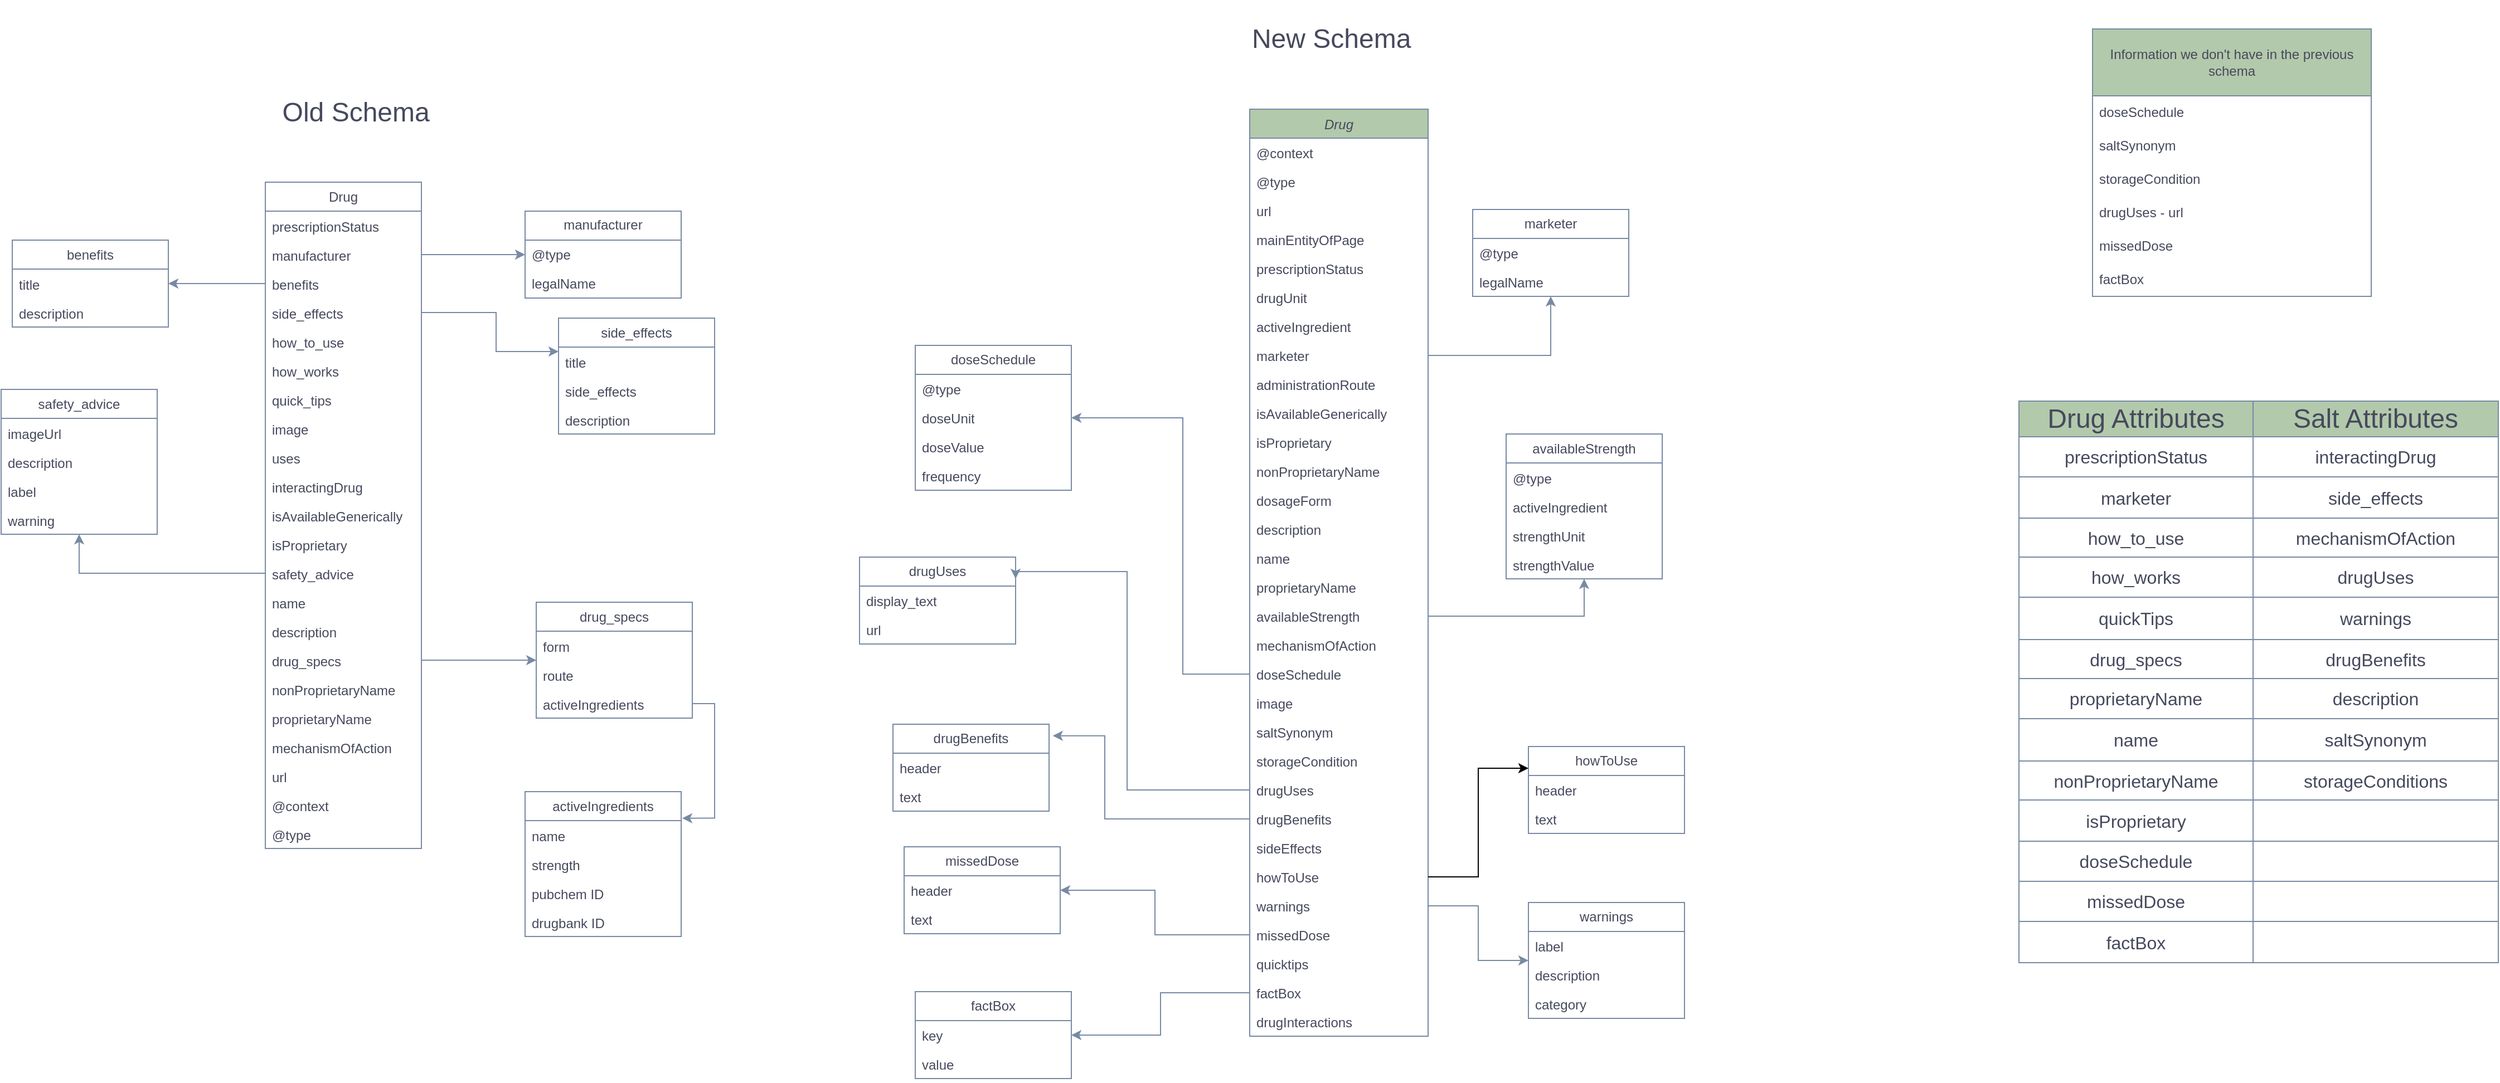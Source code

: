 <mxfile version="24.4.13" type="device">
  <diagram id="C5RBs43oDa-KdzZeNtuy" name="Page-1">
    <mxGraphModel dx="1865" dy="632" grid="1" gridSize="10" guides="1" tooltips="1" connect="1" arrows="1" fold="1" page="1" pageScale="1" pageWidth="827" pageHeight="1169" background="none" math="0" shadow="0">
      <root>
        <mxCell id="WIyWlLk6GJQsqaUBKTNV-0" />
        <mxCell id="WIyWlLk6GJQsqaUBKTNV-1" parent="WIyWlLk6GJQsqaUBKTNV-0" />
        <mxCell id="zkfFHV4jXpPFQw0GAbJ--0" value="Drug" style="swimlane;fontStyle=2;align=center;verticalAlign=top;childLayout=stackLayout;horizontal=1;startSize=26;horizontalStack=0;resizeParent=1;resizeLast=0;collapsible=1;marginBottom=0;rounded=0;shadow=0;strokeWidth=1;labelBackgroundColor=none;fillColor=#B2C9AB;strokeColor=#788AA3;fontColor=#46495D;" parent="WIyWlLk6GJQsqaUBKTNV-1" vertex="1">
          <mxGeometry x="360" y="138" width="160" height="832" as="geometry">
            <mxRectangle x="230" y="140" width="160" height="26" as="alternateBounds" />
          </mxGeometry>
        </mxCell>
        <mxCell id="zkfFHV4jXpPFQw0GAbJ--1" value="@context" style="text;align=left;verticalAlign=top;spacingLeft=4;spacingRight=4;overflow=hidden;rotatable=0;points=[[0,0.5],[1,0.5]];portConstraint=eastwest;labelBackgroundColor=none;fontColor=#46495D;" parent="zkfFHV4jXpPFQw0GAbJ--0" vertex="1">
          <mxGeometry y="26" width="160" height="26" as="geometry" />
        </mxCell>
        <mxCell id="zkfFHV4jXpPFQw0GAbJ--2" value="@type" style="text;align=left;verticalAlign=top;spacingLeft=4;spacingRight=4;overflow=hidden;rotatable=0;points=[[0,0.5],[1,0.5]];portConstraint=eastwest;rounded=0;shadow=0;html=0;labelBackgroundColor=none;fontColor=#46495D;" parent="zkfFHV4jXpPFQw0GAbJ--0" vertex="1">
          <mxGeometry y="52" width="160" height="26" as="geometry" />
        </mxCell>
        <mxCell id="zkfFHV4jXpPFQw0GAbJ--3" value="url" style="text;align=left;verticalAlign=top;spacingLeft=4;spacingRight=4;overflow=hidden;rotatable=0;points=[[0,0.5],[1,0.5]];portConstraint=eastwest;rounded=0;shadow=0;html=0;labelBackgroundColor=none;fontColor=#46495D;" parent="zkfFHV4jXpPFQw0GAbJ--0" vertex="1">
          <mxGeometry y="78" width="160" height="26" as="geometry" />
        </mxCell>
        <mxCell id="aQzkxuFZktNE-IeM2RlW-7" value="mainEntityOfPage" style="text;align=left;verticalAlign=top;spacingLeft=4;spacingRight=4;overflow=hidden;rotatable=0;points=[[0,0.5],[1,0.5]];portConstraint=eastwest;rounded=0;shadow=0;html=0;labelBackgroundColor=none;fontColor=#46495D;" parent="zkfFHV4jXpPFQw0GAbJ--0" vertex="1">
          <mxGeometry y="104" width="160" height="26" as="geometry" />
        </mxCell>
        <mxCell id="aQzkxuFZktNE-IeM2RlW-6" value="prescriptionStatus" style="text;align=left;verticalAlign=top;spacingLeft=4;spacingRight=4;overflow=hidden;rotatable=0;points=[[0,0.5],[1,0.5]];portConstraint=eastwest;rounded=0;shadow=0;html=0;labelBackgroundColor=none;fontColor=#46495D;" parent="zkfFHV4jXpPFQw0GAbJ--0" vertex="1">
          <mxGeometry y="130" width="160" height="26" as="geometry" />
        </mxCell>
        <mxCell id="aQzkxuFZktNE-IeM2RlW-5" value="drugUnit" style="text;align=left;verticalAlign=top;spacingLeft=4;spacingRight=4;overflow=hidden;rotatable=0;points=[[0,0.5],[1,0.5]];portConstraint=eastwest;rounded=0;shadow=0;html=0;labelBackgroundColor=none;fontColor=#46495D;" parent="zkfFHV4jXpPFQw0GAbJ--0" vertex="1">
          <mxGeometry y="156" width="160" height="26" as="geometry" />
        </mxCell>
        <mxCell id="aQzkxuFZktNE-IeM2RlW-4" value="activeIngredient" style="text;align=left;verticalAlign=top;spacingLeft=4;spacingRight=4;overflow=hidden;rotatable=0;points=[[0,0.5],[1,0.5]];portConstraint=eastwest;rounded=0;shadow=0;html=0;labelBackgroundColor=none;fontColor=#46495D;" parent="zkfFHV4jXpPFQw0GAbJ--0" vertex="1">
          <mxGeometry y="182" width="160" height="26" as="geometry" />
        </mxCell>
        <mxCell id="aQzkxuFZktNE-IeM2RlW-3" value="marketer" style="text;align=left;verticalAlign=top;spacingLeft=4;spacingRight=4;overflow=hidden;rotatable=0;points=[[0,0.5],[1,0.5]];portConstraint=eastwest;rounded=0;shadow=0;html=0;labelBackgroundColor=none;fontColor=#46495D;" parent="zkfFHV4jXpPFQw0GAbJ--0" vertex="1">
          <mxGeometry y="208" width="160" height="26" as="geometry" />
        </mxCell>
        <mxCell id="aQzkxuFZktNE-IeM2RlW-2" value="administrationRoute" style="text;align=left;verticalAlign=top;spacingLeft=4;spacingRight=4;overflow=hidden;rotatable=0;points=[[0,0.5],[1,0.5]];portConstraint=eastwest;rounded=0;shadow=0;html=0;labelBackgroundColor=none;fontColor=#46495D;" parent="zkfFHV4jXpPFQw0GAbJ--0" vertex="1">
          <mxGeometry y="234" width="160" height="26" as="geometry" />
        </mxCell>
        <mxCell id="aQzkxuFZktNE-IeM2RlW-1" value="isAvailableGenerically" style="text;align=left;verticalAlign=top;spacingLeft=4;spacingRight=4;overflow=hidden;rotatable=0;points=[[0,0.5],[1,0.5]];portConstraint=eastwest;rounded=0;shadow=0;html=0;labelBackgroundColor=none;fontColor=#46495D;" parent="zkfFHV4jXpPFQw0GAbJ--0" vertex="1">
          <mxGeometry y="260" width="160" height="26" as="geometry" />
        </mxCell>
        <mxCell id="aQzkxuFZktNE-IeM2RlW-0" value="isProprietary" style="text;align=left;verticalAlign=top;spacingLeft=4;spacingRight=4;overflow=hidden;rotatable=0;points=[[0,0.5],[1,0.5]];portConstraint=eastwest;rounded=0;shadow=0;html=0;labelBackgroundColor=none;fontColor=#46495D;" parent="zkfFHV4jXpPFQw0GAbJ--0" vertex="1">
          <mxGeometry y="286" width="160" height="26" as="geometry" />
        </mxCell>
        <mxCell id="aQzkxuFZktNE-IeM2RlW-15" value="nonProprietaryName" style="text;align=left;verticalAlign=top;spacingLeft=4;spacingRight=4;overflow=hidden;rotatable=0;points=[[0,0.5],[1,0.5]];portConstraint=eastwest;rounded=0;shadow=0;html=0;labelBackgroundColor=none;fontColor=#46495D;" parent="zkfFHV4jXpPFQw0GAbJ--0" vertex="1">
          <mxGeometry y="312" width="160" height="26" as="geometry" />
        </mxCell>
        <mxCell id="aQzkxuFZktNE-IeM2RlW-19" value="dosageForm" style="text;align=left;verticalAlign=top;spacingLeft=4;spacingRight=4;overflow=hidden;rotatable=0;points=[[0,0.5],[1,0.5]];portConstraint=eastwest;rounded=0;shadow=0;html=0;labelBackgroundColor=none;fontColor=#46495D;" parent="zkfFHV4jXpPFQw0GAbJ--0" vertex="1">
          <mxGeometry y="338" width="160" height="26" as="geometry" />
        </mxCell>
        <mxCell id="aQzkxuFZktNE-IeM2RlW-18" value="description" style="text;align=left;verticalAlign=top;spacingLeft=4;spacingRight=4;overflow=hidden;rotatable=0;points=[[0,0.5],[1,0.5]];portConstraint=eastwest;rounded=0;shadow=0;html=0;labelBackgroundColor=none;fontColor=#46495D;" parent="zkfFHV4jXpPFQw0GAbJ--0" vertex="1">
          <mxGeometry y="364" width="160" height="26" as="geometry" />
        </mxCell>
        <mxCell id="aQzkxuFZktNE-IeM2RlW-17" value="name" style="text;align=left;verticalAlign=top;spacingLeft=4;spacingRight=4;overflow=hidden;rotatable=0;points=[[0,0.5],[1,0.5]];portConstraint=eastwest;rounded=0;shadow=0;html=0;labelBackgroundColor=none;fontColor=#46495D;" parent="zkfFHV4jXpPFQw0GAbJ--0" vertex="1">
          <mxGeometry y="390" width="160" height="26" as="geometry" />
        </mxCell>
        <mxCell id="aQzkxuFZktNE-IeM2RlW-16" value="proprietaryName" style="text;align=left;verticalAlign=top;spacingLeft=4;spacingRight=4;overflow=hidden;rotatable=0;points=[[0,0.5],[1,0.5]];portConstraint=eastwest;rounded=0;shadow=0;html=0;labelBackgroundColor=none;fontColor=#46495D;" parent="zkfFHV4jXpPFQw0GAbJ--0" vertex="1">
          <mxGeometry y="416" width="160" height="26" as="geometry" />
        </mxCell>
        <mxCell id="aQzkxuFZktNE-IeM2RlW-14" value="availableStrength" style="text;align=left;verticalAlign=top;spacingLeft=4;spacingRight=4;overflow=hidden;rotatable=0;points=[[0,0.5],[1,0.5]];portConstraint=eastwest;rounded=0;shadow=0;html=0;labelBackgroundColor=none;fontColor=#46495D;" parent="zkfFHV4jXpPFQw0GAbJ--0" vertex="1">
          <mxGeometry y="442" width="160" height="26" as="geometry" />
        </mxCell>
        <mxCell id="aQzkxuFZktNE-IeM2RlW-13" value="mechanismOfAction" style="text;align=left;verticalAlign=top;spacingLeft=4;spacingRight=4;overflow=hidden;rotatable=0;points=[[0,0.5],[1,0.5]];portConstraint=eastwest;rounded=0;shadow=0;html=0;labelBackgroundColor=none;fontColor=#46495D;" parent="zkfFHV4jXpPFQw0GAbJ--0" vertex="1">
          <mxGeometry y="468" width="160" height="26" as="geometry" />
        </mxCell>
        <mxCell id="aQzkxuFZktNE-IeM2RlW-33" value="doseSchedule" style="text;align=left;verticalAlign=top;spacingLeft=4;spacingRight=4;overflow=hidden;rotatable=0;points=[[0,0.5],[1,0.5]];portConstraint=eastwest;rounded=0;shadow=0;html=0;labelBackgroundColor=none;fontColor=#46495D;" parent="zkfFHV4jXpPFQw0GAbJ--0" vertex="1">
          <mxGeometry y="494" width="160" height="26" as="geometry" />
        </mxCell>
        <mxCell id="aQzkxuFZktNE-IeM2RlW-32" value="image" style="text;align=left;verticalAlign=top;spacingLeft=4;spacingRight=4;overflow=hidden;rotatable=0;points=[[0,0.5],[1,0.5]];portConstraint=eastwest;rounded=0;shadow=0;html=0;labelBackgroundColor=none;fontColor=#46495D;" parent="zkfFHV4jXpPFQw0GAbJ--0" vertex="1">
          <mxGeometry y="520" width="160" height="26" as="geometry" />
        </mxCell>
        <mxCell id="aQzkxuFZktNE-IeM2RlW-30" value="saltSynonym" style="text;align=left;verticalAlign=top;spacingLeft=4;spacingRight=4;overflow=hidden;rotatable=0;points=[[0,0.5],[1,0.5]];portConstraint=eastwest;rounded=0;shadow=0;html=0;labelBackgroundColor=none;fontColor=#46495D;" parent="zkfFHV4jXpPFQw0GAbJ--0" vertex="1">
          <mxGeometry y="546" width="160" height="26" as="geometry" />
        </mxCell>
        <mxCell id="aQzkxuFZktNE-IeM2RlW-29" value="storageCondition" style="text;align=left;verticalAlign=top;spacingLeft=4;spacingRight=4;overflow=hidden;rotatable=0;points=[[0,0.5],[1,0.5]];portConstraint=eastwest;rounded=0;shadow=0;html=0;labelBackgroundColor=none;fontColor=#46495D;" parent="zkfFHV4jXpPFQw0GAbJ--0" vertex="1">
          <mxGeometry y="572" width="160" height="26" as="geometry" />
        </mxCell>
        <mxCell id="aQzkxuFZktNE-IeM2RlW-28" value="drugUses" style="text;align=left;verticalAlign=top;spacingLeft=4;spacingRight=4;overflow=hidden;rotatable=0;points=[[0,0.5],[1,0.5]];portConstraint=eastwest;rounded=0;shadow=0;html=0;labelBackgroundColor=none;fontColor=#46495D;" parent="zkfFHV4jXpPFQw0GAbJ--0" vertex="1">
          <mxGeometry y="598" width="160" height="26" as="geometry" />
        </mxCell>
        <mxCell id="aQzkxuFZktNE-IeM2RlW-27" value="drugBenefits" style="text;align=left;verticalAlign=top;spacingLeft=4;spacingRight=4;overflow=hidden;rotatable=0;points=[[0,0.5],[1,0.5]];portConstraint=eastwest;rounded=0;shadow=0;html=0;labelBackgroundColor=none;fontColor=#46495D;" parent="zkfFHV4jXpPFQw0GAbJ--0" vertex="1">
          <mxGeometry y="624" width="160" height="26" as="geometry" />
        </mxCell>
        <mxCell id="aQzkxuFZktNE-IeM2RlW-26" value="sideEffects" style="text;align=left;verticalAlign=top;spacingLeft=4;spacingRight=4;overflow=hidden;rotatable=0;points=[[0,0.5],[1,0.5]];portConstraint=eastwest;rounded=0;shadow=0;html=0;labelBackgroundColor=none;fontColor=#46495D;" parent="zkfFHV4jXpPFQw0GAbJ--0" vertex="1">
          <mxGeometry y="650" width="160" height="26" as="geometry" />
        </mxCell>
        <mxCell id="aQzkxuFZktNE-IeM2RlW-59" value="howToUse" style="text;align=left;verticalAlign=top;spacingLeft=4;spacingRight=4;overflow=hidden;rotatable=0;points=[[0,0.5],[1,0.5]];portConstraint=eastwest;rounded=0;shadow=0;html=0;labelBackgroundColor=none;fontColor=#46495D;" parent="zkfFHV4jXpPFQw0GAbJ--0" vertex="1">
          <mxGeometry y="676" width="160" height="26" as="geometry" />
        </mxCell>
        <mxCell id="aQzkxuFZktNE-IeM2RlW-58" value="warnings" style="text;align=left;verticalAlign=top;spacingLeft=4;spacingRight=4;overflow=hidden;rotatable=0;points=[[0,0.5],[1,0.5]];portConstraint=eastwest;rounded=0;shadow=0;html=0;labelBackgroundColor=none;fontColor=#46495D;" parent="zkfFHV4jXpPFQw0GAbJ--0" vertex="1">
          <mxGeometry y="702" width="160" height="26" as="geometry" />
        </mxCell>
        <mxCell id="aQzkxuFZktNE-IeM2RlW-74" value="missedDose" style="text;align=left;verticalAlign=top;spacingLeft=4;spacingRight=4;overflow=hidden;rotatable=0;points=[[0,0.5],[1,0.5]];portConstraint=eastwest;rounded=0;shadow=0;html=0;labelBackgroundColor=none;fontColor=#46495D;" parent="zkfFHV4jXpPFQw0GAbJ--0" vertex="1">
          <mxGeometry y="728" width="160" height="26" as="geometry" />
        </mxCell>
        <mxCell id="aQzkxuFZktNE-IeM2RlW-73" value="quicktips" style="text;align=left;verticalAlign=top;spacingLeft=4;spacingRight=4;overflow=hidden;rotatable=0;points=[[0,0.5],[1,0.5]];portConstraint=eastwest;rounded=0;shadow=0;html=0;labelBackgroundColor=none;fontColor=#46495D;" parent="zkfFHV4jXpPFQw0GAbJ--0" vertex="1">
          <mxGeometry y="754" width="160" height="26" as="geometry" />
        </mxCell>
        <mxCell id="aQzkxuFZktNE-IeM2RlW-72" value="factBox" style="text;align=left;verticalAlign=top;spacingLeft=4;spacingRight=4;overflow=hidden;rotatable=0;points=[[0,0.5],[1,0.5]];portConstraint=eastwest;rounded=0;shadow=0;html=0;labelBackgroundColor=none;fontColor=#46495D;" parent="zkfFHV4jXpPFQw0GAbJ--0" vertex="1">
          <mxGeometry y="780" width="160" height="26" as="geometry" />
        </mxCell>
        <mxCell id="aQzkxuFZktNE-IeM2RlW-71" value="drugInteractions" style="text;align=left;verticalAlign=top;spacingLeft=4;spacingRight=4;overflow=hidden;rotatable=0;points=[[0,0.5],[1,0.5]];portConstraint=eastwest;rounded=0;shadow=0;html=0;labelBackgroundColor=none;fontColor=#46495D;" parent="zkfFHV4jXpPFQw0GAbJ--0" vertex="1">
          <mxGeometry y="806" width="160" height="26" as="geometry" />
        </mxCell>
        <mxCell id="aQzkxuFZktNE-IeM2RlW-9" value="marketer" style="swimlane;fontStyle=0;childLayout=stackLayout;horizontal=1;startSize=26;fillColor=none;horizontalStack=0;resizeParent=1;resizeParentMax=0;resizeLast=0;collapsible=1;marginBottom=0;whiteSpace=wrap;html=1;labelBackgroundColor=none;strokeColor=#788AA3;fontColor=#46495D;" parent="WIyWlLk6GJQsqaUBKTNV-1" vertex="1">
          <mxGeometry x="560" y="228" width="140" height="78" as="geometry" />
        </mxCell>
        <mxCell id="aQzkxuFZktNE-IeM2RlW-10" value="@type" style="text;strokeColor=none;fillColor=none;align=left;verticalAlign=top;spacingLeft=4;spacingRight=4;overflow=hidden;rotatable=0;points=[[0,0.5],[1,0.5]];portConstraint=eastwest;whiteSpace=wrap;html=1;labelBackgroundColor=none;fontColor=#46495D;" parent="aQzkxuFZktNE-IeM2RlW-9" vertex="1">
          <mxGeometry y="26" width="140" height="26" as="geometry" />
        </mxCell>
        <mxCell id="aQzkxuFZktNE-IeM2RlW-11" value="legalName" style="text;strokeColor=none;fillColor=none;align=left;verticalAlign=top;spacingLeft=4;spacingRight=4;overflow=hidden;rotatable=0;points=[[0,0.5],[1,0.5]];portConstraint=eastwest;whiteSpace=wrap;html=1;labelBackgroundColor=none;fontColor=#46495D;" parent="aQzkxuFZktNE-IeM2RlW-9" vertex="1">
          <mxGeometry y="52" width="140" height="26" as="geometry" />
        </mxCell>
        <mxCell id="aQzkxuFZktNE-IeM2RlW-8" style="edgeStyle=orthogonalEdgeStyle;rounded=0;orthogonalLoop=1;jettySize=auto;html=1;exitX=1;exitY=0.5;exitDx=0;exitDy=0;labelBackgroundColor=none;fontColor=default;strokeColor=#788AA3;" parent="WIyWlLk6GJQsqaUBKTNV-1" source="aQzkxuFZktNE-IeM2RlW-3" target="aQzkxuFZktNE-IeM2RlW-9" edge="1">
          <mxGeometry relative="1" as="geometry">
            <mxPoint x="220" y="268" as="targetPoint" />
          </mxGeometry>
        </mxCell>
        <mxCell id="aQzkxuFZktNE-IeM2RlW-21" value="availableStrength" style="swimlane;fontStyle=0;childLayout=stackLayout;horizontal=1;startSize=26;fillColor=none;horizontalStack=0;resizeParent=1;resizeParentMax=0;resizeLast=0;collapsible=1;marginBottom=0;whiteSpace=wrap;html=1;labelBackgroundColor=none;strokeColor=#788AA3;fontColor=#46495D;" parent="WIyWlLk6GJQsqaUBKTNV-1" vertex="1">
          <mxGeometry x="590" y="429.5" width="140" height="130" as="geometry" />
        </mxCell>
        <mxCell id="aQzkxuFZktNE-IeM2RlW-22" value="@type" style="text;strokeColor=none;fillColor=none;align=left;verticalAlign=top;spacingLeft=4;spacingRight=4;overflow=hidden;rotatable=0;points=[[0,0.5],[1,0.5]];portConstraint=eastwest;whiteSpace=wrap;html=1;labelBackgroundColor=none;fontColor=#46495D;" parent="aQzkxuFZktNE-IeM2RlW-21" vertex="1">
          <mxGeometry y="26" width="140" height="26" as="geometry" />
        </mxCell>
        <mxCell id="aQzkxuFZktNE-IeM2RlW-23" value="activeIngredient" style="text;strokeColor=none;fillColor=none;align=left;verticalAlign=top;spacingLeft=4;spacingRight=4;overflow=hidden;rotatable=0;points=[[0,0.5],[1,0.5]];portConstraint=eastwest;whiteSpace=wrap;html=1;labelBackgroundColor=none;fontColor=#46495D;" parent="aQzkxuFZktNE-IeM2RlW-21" vertex="1">
          <mxGeometry y="52" width="140" height="26" as="geometry" />
        </mxCell>
        <mxCell id="aQzkxuFZktNE-IeM2RlW-24" value="strengthUnit" style="text;strokeColor=none;fillColor=none;align=left;verticalAlign=top;spacingLeft=4;spacingRight=4;overflow=hidden;rotatable=0;points=[[0,0.5],[1,0.5]];portConstraint=eastwest;whiteSpace=wrap;html=1;labelBackgroundColor=none;fontColor=#46495D;" parent="aQzkxuFZktNE-IeM2RlW-21" vertex="1">
          <mxGeometry y="78" width="140" height="26" as="geometry" />
        </mxCell>
        <mxCell id="aQzkxuFZktNE-IeM2RlW-25" value="strengthValue" style="text;strokeColor=none;fillColor=none;align=left;verticalAlign=top;spacingLeft=4;spacingRight=4;overflow=hidden;rotatable=0;points=[[0,0.5],[1,0.5]];portConstraint=eastwest;whiteSpace=wrap;html=1;labelBackgroundColor=none;fontColor=#46495D;" parent="aQzkxuFZktNE-IeM2RlW-21" vertex="1">
          <mxGeometry y="104" width="140" height="26" as="geometry" />
        </mxCell>
        <mxCell id="aQzkxuFZktNE-IeM2RlW-20" style="edgeStyle=orthogonalEdgeStyle;rounded=0;orthogonalLoop=1;jettySize=auto;html=1;exitX=1;exitY=0.5;exitDx=0;exitDy=0;labelBackgroundColor=none;fontColor=default;strokeColor=#788AA3;" parent="WIyWlLk6GJQsqaUBKTNV-1" source="aQzkxuFZktNE-IeM2RlW-14" target="aQzkxuFZktNE-IeM2RlW-21" edge="1">
          <mxGeometry relative="1" as="geometry">
            <mxPoint x="120" y="528" as="targetPoint" />
          </mxGeometry>
        </mxCell>
        <mxCell id="aQzkxuFZktNE-IeM2RlW-42" value="&lt;span style=&quot;text-align: left; text-wrap: nowrap;&quot;&gt;doseSchedule&lt;/span&gt;" style="swimlane;fontStyle=0;childLayout=stackLayout;horizontal=1;startSize=26;fillColor=none;horizontalStack=0;resizeParent=1;resizeParentMax=0;resizeLast=0;collapsible=1;marginBottom=0;whiteSpace=wrap;html=1;labelBackgroundColor=none;strokeColor=#788AA3;fontColor=#46495D;" parent="WIyWlLk6GJQsqaUBKTNV-1" vertex="1">
          <mxGeometry x="60" y="350" width="140" height="130" as="geometry" />
        </mxCell>
        <mxCell id="aQzkxuFZktNE-IeM2RlW-43" value="@type" style="text;strokeColor=none;fillColor=none;align=left;verticalAlign=top;spacingLeft=4;spacingRight=4;overflow=hidden;rotatable=0;points=[[0,0.5],[1,0.5]];portConstraint=eastwest;whiteSpace=wrap;html=1;labelBackgroundColor=none;fontColor=#46495D;" parent="aQzkxuFZktNE-IeM2RlW-42" vertex="1">
          <mxGeometry y="26" width="140" height="26" as="geometry" />
        </mxCell>
        <mxCell id="aQzkxuFZktNE-IeM2RlW-44" value="doseUnit" style="text;strokeColor=none;fillColor=none;align=left;verticalAlign=top;spacingLeft=4;spacingRight=4;overflow=hidden;rotatable=0;points=[[0,0.5],[1,0.5]];portConstraint=eastwest;whiteSpace=wrap;html=1;labelBackgroundColor=none;fontColor=#46495D;" parent="aQzkxuFZktNE-IeM2RlW-42" vertex="1">
          <mxGeometry y="52" width="140" height="26" as="geometry" />
        </mxCell>
        <mxCell id="aQzkxuFZktNE-IeM2RlW-45" value="doseValue" style="text;strokeColor=none;fillColor=none;align=left;verticalAlign=top;spacingLeft=4;spacingRight=4;overflow=hidden;rotatable=0;points=[[0,0.5],[1,0.5]];portConstraint=eastwest;whiteSpace=wrap;html=1;labelBackgroundColor=none;fontColor=#46495D;" parent="aQzkxuFZktNE-IeM2RlW-42" vertex="1">
          <mxGeometry y="78" width="140" height="26" as="geometry" />
        </mxCell>
        <mxCell id="aQzkxuFZktNE-IeM2RlW-46" value="frequency" style="text;strokeColor=none;fillColor=none;align=left;verticalAlign=top;spacingLeft=4;spacingRight=4;overflow=hidden;rotatable=0;points=[[0,0.5],[1,0.5]];portConstraint=eastwest;whiteSpace=wrap;html=1;labelBackgroundColor=none;fontColor=#46495D;" parent="aQzkxuFZktNE-IeM2RlW-42" vertex="1">
          <mxGeometry y="104" width="140" height="26" as="geometry" />
        </mxCell>
        <mxCell id="aQzkxuFZktNE-IeM2RlW-41" style="edgeStyle=orthogonalEdgeStyle;rounded=0;orthogonalLoop=1;jettySize=auto;html=1;exitX=0;exitY=0.5;exitDx=0;exitDy=0;labelBackgroundColor=none;fontColor=default;strokeColor=#788AA3;" parent="WIyWlLk6GJQsqaUBKTNV-1" source="aQzkxuFZktNE-IeM2RlW-33" target="aQzkxuFZktNE-IeM2RlW-42" edge="1">
          <mxGeometry relative="1" as="geometry">
            <mxPoint x="170" y="678" as="targetPoint" />
            <Array as="points">
              <mxPoint x="300" y="645" />
              <mxPoint x="300" y="415" />
            </Array>
          </mxGeometry>
        </mxCell>
        <mxCell id="aQzkxuFZktNE-IeM2RlW-53" value="&lt;span style=&quot;text-align: left; text-wrap: nowrap;&quot;&gt;drugBenefits&lt;/span&gt;" style="swimlane;fontStyle=0;childLayout=stackLayout;horizontal=1;startSize=26;fillColor=none;horizontalStack=0;resizeParent=1;resizeParentMax=0;resizeLast=0;collapsible=1;marginBottom=0;whiteSpace=wrap;html=1;labelBackgroundColor=none;strokeColor=#788AA3;fontColor=#46495D;" parent="WIyWlLk6GJQsqaUBKTNV-1" vertex="1">
          <mxGeometry x="40" y="690" width="140" height="78" as="geometry" />
        </mxCell>
        <mxCell id="aQzkxuFZktNE-IeM2RlW-54" value="header" style="text;strokeColor=none;fillColor=none;align=left;verticalAlign=top;spacingLeft=4;spacingRight=4;overflow=hidden;rotatable=0;points=[[0,0.5],[1,0.5]];portConstraint=eastwest;whiteSpace=wrap;html=1;labelBackgroundColor=none;fontColor=#46495D;" parent="aQzkxuFZktNE-IeM2RlW-53" vertex="1">
          <mxGeometry y="26" width="140" height="26" as="geometry" />
        </mxCell>
        <mxCell id="aQzkxuFZktNE-IeM2RlW-55" value="text" style="text;strokeColor=none;fillColor=none;align=left;verticalAlign=top;spacingLeft=4;spacingRight=4;overflow=hidden;rotatable=0;points=[[0,0.5],[1,0.5]];portConstraint=eastwest;whiteSpace=wrap;html=1;labelBackgroundColor=none;fontColor=#46495D;" parent="aQzkxuFZktNE-IeM2RlW-53" vertex="1">
          <mxGeometry y="52" width="140" height="26" as="geometry" />
        </mxCell>
        <mxCell id="aQzkxuFZktNE-IeM2RlW-57" style="edgeStyle=orthogonalEdgeStyle;rounded=0;orthogonalLoop=1;jettySize=auto;html=1;exitX=0;exitY=0.5;exitDx=0;exitDy=0;entryX=1.024;entryY=0.133;entryDx=0;entryDy=0;entryPerimeter=0;labelBackgroundColor=none;fontColor=default;strokeColor=#788AA3;" parent="WIyWlLk6GJQsqaUBKTNV-1" source="aQzkxuFZktNE-IeM2RlW-27" target="aQzkxuFZktNE-IeM2RlW-53" edge="1">
          <mxGeometry relative="1" as="geometry">
            <Array as="points">
              <mxPoint x="230" y="775" />
              <mxPoint x="230" y="700" />
            </Array>
          </mxGeometry>
        </mxCell>
        <mxCell id="aQzkxuFZktNE-IeM2RlW-60" value="&lt;span style=&quot;text-align: left; text-wrap: nowrap;&quot;&gt;howToUse&lt;/span&gt;" style="swimlane;fontStyle=0;childLayout=stackLayout;horizontal=1;startSize=26;fillColor=none;horizontalStack=0;resizeParent=1;resizeParentMax=0;resizeLast=0;collapsible=1;marginBottom=0;whiteSpace=wrap;html=1;labelBackgroundColor=none;strokeColor=#788AA3;fontColor=#46495D;" parent="WIyWlLk6GJQsqaUBKTNV-1" vertex="1">
          <mxGeometry x="610" y="710" width="140" height="78" as="geometry" />
        </mxCell>
        <mxCell id="aQzkxuFZktNE-IeM2RlW-61" value="header" style="text;strokeColor=none;fillColor=none;align=left;verticalAlign=top;spacingLeft=4;spacingRight=4;overflow=hidden;rotatable=0;points=[[0,0.5],[1,0.5]];portConstraint=eastwest;whiteSpace=wrap;html=1;labelBackgroundColor=none;fontColor=#46495D;" parent="aQzkxuFZktNE-IeM2RlW-60" vertex="1">
          <mxGeometry y="26" width="140" height="26" as="geometry" />
        </mxCell>
        <mxCell id="aQzkxuFZktNE-IeM2RlW-62" value="text" style="text;strokeColor=none;fillColor=none;align=left;verticalAlign=top;spacingLeft=4;spacingRight=4;overflow=hidden;rotatable=0;points=[[0,0.5],[1,0.5]];portConstraint=eastwest;whiteSpace=wrap;html=1;labelBackgroundColor=none;fontColor=#46495D;" parent="aQzkxuFZktNE-IeM2RlW-60" vertex="1">
          <mxGeometry y="52" width="140" height="26" as="geometry" />
        </mxCell>
        <mxCell id="aQzkxuFZktNE-IeM2RlW-76" value="warnings" style="swimlane;fontStyle=0;childLayout=stackLayout;horizontal=1;startSize=26;fillColor=none;horizontalStack=0;resizeParent=1;resizeParentMax=0;resizeLast=0;collapsible=1;marginBottom=0;whiteSpace=wrap;html=1;labelBackgroundColor=none;strokeColor=#788AA3;fontColor=#46495D;" parent="WIyWlLk6GJQsqaUBKTNV-1" vertex="1">
          <mxGeometry x="610" y="850" width="140" height="104" as="geometry" />
        </mxCell>
        <mxCell id="aQzkxuFZktNE-IeM2RlW-77" value="label" style="text;strokeColor=none;fillColor=none;align=left;verticalAlign=top;spacingLeft=4;spacingRight=4;overflow=hidden;rotatable=0;points=[[0,0.5],[1,0.5]];portConstraint=eastwest;whiteSpace=wrap;html=1;labelBackgroundColor=none;fontColor=#46495D;" parent="aQzkxuFZktNE-IeM2RlW-76" vertex="1">
          <mxGeometry y="26" width="140" height="26" as="geometry" />
        </mxCell>
        <mxCell id="aQzkxuFZktNE-IeM2RlW-78" value="description" style="text;strokeColor=none;fillColor=none;align=left;verticalAlign=top;spacingLeft=4;spacingRight=4;overflow=hidden;rotatable=0;points=[[0,0.5],[1,0.5]];portConstraint=eastwest;whiteSpace=wrap;html=1;labelBackgroundColor=none;fontColor=#46495D;" parent="aQzkxuFZktNE-IeM2RlW-76" vertex="1">
          <mxGeometry y="52" width="140" height="26" as="geometry" />
        </mxCell>
        <mxCell id="aQzkxuFZktNE-IeM2RlW-79" value="category" style="text;strokeColor=none;fillColor=none;align=left;verticalAlign=top;spacingLeft=4;spacingRight=4;overflow=hidden;rotatable=0;points=[[0,0.5],[1,0.5]];portConstraint=eastwest;whiteSpace=wrap;html=1;labelBackgroundColor=none;fontColor=#46495D;" parent="aQzkxuFZktNE-IeM2RlW-76" vertex="1">
          <mxGeometry y="78" width="140" height="26" as="geometry" />
        </mxCell>
        <mxCell id="aQzkxuFZktNE-IeM2RlW-75" style="edgeStyle=orthogonalEdgeStyle;rounded=0;orthogonalLoop=1;jettySize=auto;html=1;exitX=1;exitY=0.5;exitDx=0;exitDy=0;labelBackgroundColor=none;fontColor=default;strokeColor=#788AA3;" parent="WIyWlLk6GJQsqaUBKTNV-1" source="aQzkxuFZktNE-IeM2RlW-58" target="aQzkxuFZktNE-IeM2RlW-76" edge="1">
          <mxGeometry relative="1" as="geometry">
            <mxPoint x="720" y="978" as="targetPoint" />
          </mxGeometry>
        </mxCell>
        <mxCell id="aQzkxuFZktNE-IeM2RlW-81" value="&lt;span style=&quot;text-align: left; text-wrap: nowrap;&quot;&gt;missedDose&lt;/span&gt;" style="swimlane;fontStyle=0;childLayout=stackLayout;horizontal=1;startSize=26;fillColor=none;horizontalStack=0;resizeParent=1;resizeParentMax=0;resizeLast=0;collapsible=1;marginBottom=0;whiteSpace=wrap;html=1;labelBackgroundColor=none;strokeColor=#788AA3;fontColor=#46495D;" parent="WIyWlLk6GJQsqaUBKTNV-1" vertex="1">
          <mxGeometry x="50" y="800" width="140" height="78" as="geometry" />
        </mxCell>
        <mxCell id="aQzkxuFZktNE-IeM2RlW-82" value="header" style="text;strokeColor=none;fillColor=none;align=left;verticalAlign=top;spacingLeft=4;spacingRight=4;overflow=hidden;rotatable=0;points=[[0,0.5],[1,0.5]];portConstraint=eastwest;whiteSpace=wrap;html=1;labelBackgroundColor=none;fontColor=#46495D;" parent="aQzkxuFZktNE-IeM2RlW-81" vertex="1">
          <mxGeometry y="26" width="140" height="26" as="geometry" />
        </mxCell>
        <mxCell id="aQzkxuFZktNE-IeM2RlW-83" value="text" style="text;strokeColor=none;fillColor=none;align=left;verticalAlign=top;spacingLeft=4;spacingRight=4;overflow=hidden;rotatable=0;points=[[0,0.5],[1,0.5]];portConstraint=eastwest;whiteSpace=wrap;html=1;labelBackgroundColor=none;fontColor=#46495D;" parent="aQzkxuFZktNE-IeM2RlW-81" vertex="1">
          <mxGeometry y="52" width="140" height="26" as="geometry" />
        </mxCell>
        <mxCell id="aQzkxuFZktNE-IeM2RlW-80" style="edgeStyle=orthogonalEdgeStyle;rounded=0;orthogonalLoop=1;jettySize=auto;html=1;exitX=0;exitY=0.5;exitDx=0;exitDy=0;labelBackgroundColor=none;fontColor=default;strokeColor=#788AA3;" parent="WIyWlLk6GJQsqaUBKTNV-1" source="aQzkxuFZktNE-IeM2RlW-74" target="aQzkxuFZktNE-IeM2RlW-81" edge="1">
          <mxGeometry relative="1" as="geometry">
            <mxPoint x="240" y="1008" as="targetPoint" />
          </mxGeometry>
        </mxCell>
        <mxCell id="aQzkxuFZktNE-IeM2RlW-86" value="&lt;span style=&quot;text-align: left; text-wrap: nowrap;&quot;&gt;factBox&lt;/span&gt;" style="swimlane;fontStyle=0;childLayout=stackLayout;horizontal=1;startSize=26;fillColor=none;horizontalStack=0;resizeParent=1;resizeParentMax=0;resizeLast=0;collapsible=1;marginBottom=0;whiteSpace=wrap;html=1;labelBackgroundColor=none;strokeColor=#788AA3;fontColor=#46495D;" parent="WIyWlLk6GJQsqaUBKTNV-1" vertex="1">
          <mxGeometry x="60" y="930" width="140" height="78" as="geometry" />
        </mxCell>
        <mxCell id="aQzkxuFZktNE-IeM2RlW-87" value="key" style="text;strokeColor=none;fillColor=none;align=left;verticalAlign=top;spacingLeft=4;spacingRight=4;overflow=hidden;rotatable=0;points=[[0,0.5],[1,0.5]];portConstraint=eastwest;whiteSpace=wrap;html=1;labelBackgroundColor=none;fontColor=#46495D;" parent="aQzkxuFZktNE-IeM2RlW-86" vertex="1">
          <mxGeometry y="26" width="140" height="26" as="geometry" />
        </mxCell>
        <mxCell id="aQzkxuFZktNE-IeM2RlW-88" value="value" style="text;strokeColor=none;fillColor=none;align=left;verticalAlign=top;spacingLeft=4;spacingRight=4;overflow=hidden;rotatable=0;points=[[0,0.5],[1,0.5]];portConstraint=eastwest;whiteSpace=wrap;html=1;labelBackgroundColor=none;fontColor=#46495D;" parent="aQzkxuFZktNE-IeM2RlW-86" vertex="1">
          <mxGeometry y="52" width="140" height="26" as="geometry" />
        </mxCell>
        <mxCell id="aQzkxuFZktNE-IeM2RlW-85" style="edgeStyle=orthogonalEdgeStyle;rounded=0;orthogonalLoop=1;jettySize=auto;html=1;exitX=0;exitY=0.5;exitDx=0;exitDy=0;labelBackgroundColor=none;fontColor=default;strokeColor=#788AA3;" parent="WIyWlLk6GJQsqaUBKTNV-1" source="aQzkxuFZktNE-IeM2RlW-72" target="aQzkxuFZktNE-IeM2RlW-86" edge="1">
          <mxGeometry relative="1" as="geometry">
            <mxPoint x="100" y="960" as="targetPoint" />
          </mxGeometry>
        </mxCell>
        <mxCell id="VA_gNrQCE3h88EV_nApd-0" value="Information we don&#39;t have in the previous schema" style="swimlane;fontStyle=0;childLayout=stackLayout;horizontal=1;startSize=60;horizontalStack=0;resizeParent=1;resizeParentMax=0;resizeLast=0;collapsible=1;marginBottom=0;whiteSpace=wrap;html=1;labelBackgroundColor=none;fillColor=#B2C9AB;strokeColor=#788AA3;fontColor=#46495D;" parent="WIyWlLk6GJQsqaUBKTNV-1" vertex="1">
          <mxGeometry x="1116" y="66" width="250" height="240" as="geometry" />
        </mxCell>
        <mxCell id="VA_gNrQCE3h88EV_nApd-1" value="doseSchedule" style="text;strokeColor=none;fillColor=none;align=left;verticalAlign=middle;spacingLeft=4;spacingRight=4;overflow=hidden;points=[[0,0.5],[1,0.5]];portConstraint=eastwest;rotatable=0;whiteSpace=wrap;html=1;labelBackgroundColor=none;fontColor=#46495D;" parent="VA_gNrQCE3h88EV_nApd-0" vertex="1">
          <mxGeometry y="60" width="250" height="30" as="geometry" />
        </mxCell>
        <mxCell id="VA_gNrQCE3h88EV_nApd-2" value="saltSynonym" style="text;strokeColor=none;fillColor=none;align=left;verticalAlign=middle;spacingLeft=4;spacingRight=4;overflow=hidden;points=[[0,0.5],[1,0.5]];portConstraint=eastwest;rotatable=0;whiteSpace=wrap;html=1;labelBackgroundColor=none;fontColor=#46495D;" parent="VA_gNrQCE3h88EV_nApd-0" vertex="1">
          <mxGeometry y="90" width="250" height="30" as="geometry" />
        </mxCell>
        <mxCell id="VA_gNrQCE3h88EV_nApd-3" value="storageCondition" style="text;strokeColor=none;fillColor=none;align=left;verticalAlign=middle;spacingLeft=4;spacingRight=4;overflow=hidden;points=[[0,0.5],[1,0.5]];portConstraint=eastwest;rotatable=0;whiteSpace=wrap;html=1;labelBackgroundColor=none;fontColor=#46495D;" parent="VA_gNrQCE3h88EV_nApd-0" vertex="1">
          <mxGeometry y="120" width="250" height="30" as="geometry" />
        </mxCell>
        <mxCell id="VA_gNrQCE3h88EV_nApd-5" value="drugUses - url" style="text;strokeColor=none;fillColor=none;align=left;verticalAlign=middle;spacingLeft=4;spacingRight=4;overflow=hidden;points=[[0,0.5],[1,0.5]];portConstraint=eastwest;rotatable=0;whiteSpace=wrap;html=1;labelBackgroundColor=none;fontColor=#46495D;" parent="VA_gNrQCE3h88EV_nApd-0" vertex="1">
          <mxGeometry y="150" width="250" height="30" as="geometry" />
        </mxCell>
        <mxCell id="VA_gNrQCE3h88EV_nApd-4" value="missedDose" style="text;strokeColor=none;fillColor=none;align=left;verticalAlign=middle;spacingLeft=4;spacingRight=4;overflow=hidden;points=[[0,0.5],[1,0.5]];portConstraint=eastwest;rotatable=0;whiteSpace=wrap;html=1;labelBackgroundColor=none;fontColor=#46495D;" parent="VA_gNrQCE3h88EV_nApd-0" vertex="1">
          <mxGeometry y="180" width="250" height="30" as="geometry" />
        </mxCell>
        <mxCell id="VA_gNrQCE3h88EV_nApd-9" value="factBox" style="text;strokeColor=none;fillColor=none;align=left;verticalAlign=middle;spacingLeft=4;spacingRight=4;overflow=hidden;points=[[0,0.5],[1,0.5]];portConstraint=eastwest;rotatable=0;whiteSpace=wrap;html=1;labelBackgroundColor=none;fontColor=#46495D;" parent="VA_gNrQCE3h88EV_nApd-0" vertex="1">
          <mxGeometry y="210" width="250" height="30" as="geometry" />
        </mxCell>
        <mxCell id="VA_gNrQCE3h88EV_nApd-6" style="edgeStyle=orthogonalEdgeStyle;rounded=0;orthogonalLoop=1;jettySize=auto;html=1;exitX=0;exitY=0.5;exitDx=0;exitDy=0;entryX=1;entryY=0.25;entryDx=0;entryDy=0;labelBackgroundColor=none;fontColor=default;strokeColor=#788AA3;" parent="WIyWlLk6GJQsqaUBKTNV-1" source="aQzkxuFZktNE-IeM2RlW-28" target="VA_gNrQCE3h88EV_nApd-12" edge="1">
          <mxGeometry relative="1" as="geometry">
            <mxPoint x="170" y="600" as="targetPoint" />
            <Array as="points">
              <mxPoint x="250" y="749" />
              <mxPoint x="250" y="553" />
            </Array>
          </mxGeometry>
        </mxCell>
        <mxCell id="VA_gNrQCE3h88EV_nApd-12" value="drugUses" style="swimlane;fontStyle=0;childLayout=stackLayout;horizontal=1;startSize=26;fillColor=none;horizontalStack=0;resizeParent=1;resizeParentMax=0;resizeLast=0;collapsible=1;marginBottom=0;whiteSpace=wrap;html=1;labelBackgroundColor=none;strokeColor=#788AA3;fontColor=#46495D;" parent="WIyWlLk6GJQsqaUBKTNV-1" vertex="1">
          <mxGeometry x="10" y="539.999" width="140" height="78" as="geometry" />
        </mxCell>
        <mxCell id="VA_gNrQCE3h88EV_nApd-13" value="display_text" style="text;strokeColor=none;fillColor=none;align=left;verticalAlign=top;spacingLeft=4;spacingRight=4;overflow=hidden;rotatable=0;points=[[0,0.5],[1,0.5]];portConstraint=eastwest;whiteSpace=wrap;html=1;labelBackgroundColor=none;fontColor=#46495D;" parent="VA_gNrQCE3h88EV_nApd-12" vertex="1">
          <mxGeometry y="26" width="140" height="26" as="geometry" />
        </mxCell>
        <mxCell id="VA_gNrQCE3h88EV_nApd-14" value="url" style="text;strokeColor=none;fillColor=none;align=left;verticalAlign=top;spacingLeft=4;spacingRight=4;overflow=hidden;rotatable=0;points=[[0,0.5],[1,0.5]];portConstraint=eastwest;whiteSpace=wrap;html=1;labelBackgroundColor=none;fontColor=#46495D;" parent="VA_gNrQCE3h88EV_nApd-12" vertex="1">
          <mxGeometry y="52" width="140" height="26" as="geometry" />
        </mxCell>
        <mxCell id="VA_gNrQCE3h88EV_nApd-16" value="&lt;font style=&quot;font-size: 24px;&quot;&gt;New Schema&amp;nbsp;&amp;nbsp;&lt;/font&gt;" style="text;html=1;align=center;verticalAlign=middle;whiteSpace=wrap;rounded=0;labelBackgroundColor=none;fontColor=#46495D;" parent="WIyWlLk6GJQsqaUBKTNV-1" vertex="1">
          <mxGeometry x="255" y="40" width="370" height="70" as="geometry" />
        </mxCell>
        <mxCell id="VA_gNrQCE3h88EV_nApd-18" value="Drug" style="swimlane;fontStyle=0;childLayout=stackLayout;horizontal=1;startSize=26;fillColor=none;horizontalStack=0;resizeParent=1;resizeParentMax=0;resizeLast=0;collapsible=1;marginBottom=0;whiteSpace=wrap;html=1;labelBackgroundColor=none;strokeColor=#788AA3;fontColor=#46495D;" parent="WIyWlLk6GJQsqaUBKTNV-1" vertex="1">
          <mxGeometry x="-523" y="203.5" width="140" height="598" as="geometry" />
        </mxCell>
        <mxCell id="VA_gNrQCE3h88EV_nApd-19" value="prescriptionStatus" style="text;strokeColor=none;fillColor=none;align=left;verticalAlign=top;spacingLeft=4;spacingRight=4;overflow=hidden;rotatable=0;points=[[0,0.5],[1,0.5]];portConstraint=eastwest;whiteSpace=wrap;html=1;labelBackgroundColor=none;fontColor=#46495D;" parent="VA_gNrQCE3h88EV_nApd-18" vertex="1">
          <mxGeometry y="26" width="140" height="26" as="geometry" />
        </mxCell>
        <mxCell id="VA_gNrQCE3h88EV_nApd-20" value="manufacturer" style="text;strokeColor=none;fillColor=none;align=left;verticalAlign=top;spacingLeft=4;spacingRight=4;overflow=hidden;rotatable=0;points=[[0,0.5],[1,0.5]];portConstraint=eastwest;whiteSpace=wrap;html=1;labelBackgroundColor=none;fontColor=#46495D;" parent="VA_gNrQCE3h88EV_nApd-18" vertex="1">
          <mxGeometry y="52" width="140" height="26" as="geometry" />
        </mxCell>
        <mxCell id="VA_gNrQCE3h88EV_nApd-21" value="benefits" style="text;strokeColor=none;fillColor=none;align=left;verticalAlign=top;spacingLeft=4;spacingRight=4;overflow=hidden;rotatable=0;points=[[0,0.5],[1,0.5]];portConstraint=eastwest;whiteSpace=wrap;html=1;labelBackgroundColor=none;fontColor=#46495D;" parent="VA_gNrQCE3h88EV_nApd-18" vertex="1">
          <mxGeometry y="78" width="140" height="26" as="geometry" />
        </mxCell>
        <mxCell id="VA_gNrQCE3h88EV_nApd-44" value="side_effects" style="text;strokeColor=none;fillColor=none;align=left;verticalAlign=top;spacingLeft=4;spacingRight=4;overflow=hidden;rotatable=0;points=[[0,0.5],[1,0.5]];portConstraint=eastwest;whiteSpace=wrap;html=1;labelBackgroundColor=none;fontColor=#46495D;" parent="VA_gNrQCE3h88EV_nApd-18" vertex="1">
          <mxGeometry y="104" width="140" height="26" as="geometry" />
        </mxCell>
        <mxCell id="VA_gNrQCE3h88EV_nApd-43" value="how_to_use" style="text;strokeColor=none;fillColor=none;align=left;verticalAlign=top;spacingLeft=4;spacingRight=4;overflow=hidden;rotatable=0;points=[[0,0.5],[1,0.5]];portConstraint=eastwest;whiteSpace=wrap;html=1;labelBackgroundColor=none;fontColor=#46495D;" parent="VA_gNrQCE3h88EV_nApd-18" vertex="1">
          <mxGeometry y="130" width="140" height="26" as="geometry" />
        </mxCell>
        <mxCell id="VA_gNrQCE3h88EV_nApd-42" value="how_works" style="text;strokeColor=none;fillColor=none;align=left;verticalAlign=top;spacingLeft=4;spacingRight=4;overflow=hidden;rotatable=0;points=[[0,0.5],[1,0.5]];portConstraint=eastwest;whiteSpace=wrap;html=1;labelBackgroundColor=none;fontColor=#46495D;" parent="VA_gNrQCE3h88EV_nApd-18" vertex="1">
          <mxGeometry y="156" width="140" height="26" as="geometry" />
        </mxCell>
        <mxCell id="VA_gNrQCE3h88EV_nApd-41" value="quick_tips" style="text;strokeColor=none;fillColor=none;align=left;verticalAlign=top;spacingLeft=4;spacingRight=4;overflow=hidden;rotatable=0;points=[[0,0.5],[1,0.5]];portConstraint=eastwest;whiteSpace=wrap;html=1;labelBackgroundColor=none;fontColor=#46495D;" parent="VA_gNrQCE3h88EV_nApd-18" vertex="1">
          <mxGeometry y="182" width="140" height="26" as="geometry" />
        </mxCell>
        <mxCell id="VA_gNrQCE3h88EV_nApd-39" value="image" style="text;strokeColor=none;fillColor=none;align=left;verticalAlign=top;spacingLeft=4;spacingRight=4;overflow=hidden;rotatable=0;points=[[0,0.5],[1,0.5]];portConstraint=eastwest;whiteSpace=wrap;html=1;labelBackgroundColor=none;fontColor=#46495D;" parent="VA_gNrQCE3h88EV_nApd-18" vertex="1">
          <mxGeometry y="208" width="140" height="26" as="geometry" />
        </mxCell>
        <mxCell id="VA_gNrQCE3h88EV_nApd-38" value="uses" style="text;strokeColor=none;fillColor=none;align=left;verticalAlign=top;spacingLeft=4;spacingRight=4;overflow=hidden;rotatable=0;points=[[0,0.5],[1,0.5]];portConstraint=eastwest;whiteSpace=wrap;html=1;labelBackgroundColor=none;fontColor=#46495D;" parent="VA_gNrQCE3h88EV_nApd-18" vertex="1">
          <mxGeometry y="234" width="140" height="26" as="geometry" />
        </mxCell>
        <mxCell id="VA_gNrQCE3h88EV_nApd-37" value="interactingDrug" style="text;strokeColor=none;fillColor=none;align=left;verticalAlign=top;spacingLeft=4;spacingRight=4;overflow=hidden;rotatable=0;points=[[0,0.5],[1,0.5]];portConstraint=eastwest;whiteSpace=wrap;html=1;labelBackgroundColor=none;fontColor=#46495D;" parent="VA_gNrQCE3h88EV_nApd-18" vertex="1">
          <mxGeometry y="260" width="140" height="26" as="geometry" />
        </mxCell>
        <mxCell id="VA_gNrQCE3h88EV_nApd-36" value="isAvailableGenerically" style="text;strokeColor=none;fillColor=none;align=left;verticalAlign=top;spacingLeft=4;spacingRight=4;overflow=hidden;rotatable=0;points=[[0,0.5],[1,0.5]];portConstraint=eastwest;whiteSpace=wrap;html=1;labelBackgroundColor=none;fontColor=#46495D;" parent="VA_gNrQCE3h88EV_nApd-18" vertex="1">
          <mxGeometry y="286" width="140" height="26" as="geometry" />
        </mxCell>
        <mxCell id="VA_gNrQCE3h88EV_nApd-35" value="isProprietary" style="text;strokeColor=none;fillColor=none;align=left;verticalAlign=top;spacingLeft=4;spacingRight=4;overflow=hidden;rotatable=0;points=[[0,0.5],[1,0.5]];portConstraint=eastwest;whiteSpace=wrap;html=1;labelBackgroundColor=none;fontColor=#46495D;" parent="VA_gNrQCE3h88EV_nApd-18" vertex="1">
          <mxGeometry y="312" width="140" height="26" as="geometry" />
        </mxCell>
        <mxCell id="VA_gNrQCE3h88EV_nApd-45" value="safety_advice" style="text;strokeColor=none;fillColor=none;align=left;verticalAlign=top;spacingLeft=4;spacingRight=4;overflow=hidden;rotatable=0;points=[[0,0.5],[1,0.5]];portConstraint=eastwest;whiteSpace=wrap;html=1;labelBackgroundColor=none;fontColor=#46495D;" parent="VA_gNrQCE3h88EV_nApd-18" vertex="1">
          <mxGeometry y="338" width="140" height="26" as="geometry" />
        </mxCell>
        <mxCell id="VA_gNrQCE3h88EV_nApd-34" value="name" style="text;strokeColor=none;fillColor=none;align=left;verticalAlign=top;spacingLeft=4;spacingRight=4;overflow=hidden;rotatable=0;points=[[0,0.5],[1,0.5]];portConstraint=eastwest;whiteSpace=wrap;html=1;labelBackgroundColor=none;fontColor=#46495D;" parent="VA_gNrQCE3h88EV_nApd-18" vertex="1">
          <mxGeometry y="364" width="140" height="26" as="geometry" />
        </mxCell>
        <mxCell id="VA_gNrQCE3h88EV_nApd-33" value="description" style="text;strokeColor=none;fillColor=none;align=left;verticalAlign=top;spacingLeft=4;spacingRight=4;overflow=hidden;rotatable=0;points=[[0,0.5],[1,0.5]];portConstraint=eastwest;whiteSpace=wrap;html=1;labelBackgroundColor=none;fontColor=#46495D;" parent="VA_gNrQCE3h88EV_nApd-18" vertex="1">
          <mxGeometry y="390" width="140" height="26" as="geometry" />
        </mxCell>
        <mxCell id="VA_gNrQCE3h88EV_nApd-32" value="drug_specs" style="text;strokeColor=none;fillColor=none;align=left;verticalAlign=top;spacingLeft=4;spacingRight=4;overflow=hidden;rotatable=0;points=[[0,0.5],[1,0.5]];portConstraint=eastwest;whiteSpace=wrap;html=1;labelBackgroundColor=none;fontColor=#46495D;" parent="VA_gNrQCE3h88EV_nApd-18" vertex="1">
          <mxGeometry y="416" width="140" height="26" as="geometry" />
        </mxCell>
        <mxCell id="VA_gNrQCE3h88EV_nApd-31" value="nonProprietaryName" style="text;strokeColor=none;fillColor=none;align=left;verticalAlign=top;spacingLeft=4;spacingRight=4;overflow=hidden;rotatable=0;points=[[0,0.5],[1,0.5]];portConstraint=eastwest;whiteSpace=wrap;html=1;labelBackgroundColor=none;fontColor=#46495D;" parent="VA_gNrQCE3h88EV_nApd-18" vertex="1">
          <mxGeometry y="442" width="140" height="26" as="geometry" />
        </mxCell>
        <mxCell id="VA_gNrQCE3h88EV_nApd-30" value="proprietaryName" style="text;strokeColor=none;fillColor=none;align=left;verticalAlign=top;spacingLeft=4;spacingRight=4;overflow=hidden;rotatable=0;points=[[0,0.5],[1,0.5]];portConstraint=eastwest;whiteSpace=wrap;html=1;labelBackgroundColor=none;fontColor=#46495D;" parent="VA_gNrQCE3h88EV_nApd-18" vertex="1">
          <mxGeometry y="468" width="140" height="26" as="geometry" />
        </mxCell>
        <mxCell id="VA_gNrQCE3h88EV_nApd-29" value="mechanismOfAction" style="text;strokeColor=none;fillColor=none;align=left;verticalAlign=top;spacingLeft=4;spacingRight=4;overflow=hidden;rotatable=0;points=[[0,0.5],[1,0.5]];portConstraint=eastwest;whiteSpace=wrap;html=1;labelBackgroundColor=none;fontColor=#46495D;" parent="VA_gNrQCE3h88EV_nApd-18" vertex="1">
          <mxGeometry y="494" width="140" height="26" as="geometry" />
        </mxCell>
        <mxCell id="VA_gNrQCE3h88EV_nApd-26" value="url" style="text;strokeColor=none;fillColor=none;align=left;verticalAlign=top;spacingLeft=4;spacingRight=4;overflow=hidden;rotatable=0;points=[[0,0.5],[1,0.5]];portConstraint=eastwest;whiteSpace=wrap;html=1;labelBackgroundColor=none;fontColor=#46495D;" parent="VA_gNrQCE3h88EV_nApd-18" vertex="1">
          <mxGeometry y="520" width="140" height="26" as="geometry" />
        </mxCell>
        <mxCell id="VA_gNrQCE3h88EV_nApd-25" value="@context" style="text;strokeColor=none;fillColor=none;align=left;verticalAlign=top;spacingLeft=4;spacingRight=4;overflow=hidden;rotatable=0;points=[[0,0.5],[1,0.5]];portConstraint=eastwest;whiteSpace=wrap;html=1;labelBackgroundColor=none;fontColor=#46495D;" parent="VA_gNrQCE3h88EV_nApd-18" vertex="1">
          <mxGeometry y="546" width="140" height="26" as="geometry" />
        </mxCell>
        <mxCell id="VA_gNrQCE3h88EV_nApd-24" value="@type" style="text;strokeColor=none;fillColor=none;align=left;verticalAlign=top;spacingLeft=4;spacingRight=4;overflow=hidden;rotatable=0;points=[[0,0.5],[1,0.5]];portConstraint=eastwest;whiteSpace=wrap;html=1;labelBackgroundColor=none;fontColor=#46495D;" parent="VA_gNrQCE3h88EV_nApd-18" vertex="1">
          <mxGeometry y="572" width="140" height="26" as="geometry" />
        </mxCell>
        <mxCell id="VA_gNrQCE3h88EV_nApd-22" value="&lt;font style=&quot;font-size: 24px;&quot;&gt;Old Schema&amp;nbsp;&amp;nbsp;&lt;/font&gt;" style="text;html=1;align=center;verticalAlign=middle;whiteSpace=wrap;rounded=0;labelBackgroundColor=none;fontColor=#46495D;" parent="WIyWlLk6GJQsqaUBKTNV-1" vertex="1">
          <mxGeometry x="-620" y="105.5" width="370" height="70" as="geometry" />
        </mxCell>
        <mxCell id="VA_gNrQCE3h88EV_nApd-47" value="&lt;span style=&quot;text-align: left;&quot;&gt;manufacturer&lt;/span&gt;" style="swimlane;fontStyle=0;childLayout=stackLayout;horizontal=1;startSize=26;fillColor=none;horizontalStack=0;resizeParent=1;resizeParentMax=0;resizeLast=0;collapsible=1;marginBottom=0;whiteSpace=wrap;html=1;labelBackgroundColor=none;strokeColor=#788AA3;fontColor=#46495D;" parent="WIyWlLk6GJQsqaUBKTNV-1" vertex="1">
          <mxGeometry x="-290" y="229.498" width="140" height="78" as="geometry" />
        </mxCell>
        <mxCell id="VA_gNrQCE3h88EV_nApd-48" value="@type" style="text;strokeColor=none;fillColor=none;align=left;verticalAlign=top;spacingLeft=4;spacingRight=4;overflow=hidden;rotatable=0;points=[[0,0.5],[1,0.5]];portConstraint=eastwest;whiteSpace=wrap;html=1;labelBackgroundColor=none;fontColor=#46495D;" parent="VA_gNrQCE3h88EV_nApd-47" vertex="1">
          <mxGeometry y="26" width="140" height="26" as="geometry" />
        </mxCell>
        <mxCell id="VA_gNrQCE3h88EV_nApd-49" value="legalName" style="text;strokeColor=none;fillColor=none;align=left;verticalAlign=top;spacingLeft=4;spacingRight=4;overflow=hidden;rotatable=0;points=[[0,0.5],[1,0.5]];portConstraint=eastwest;whiteSpace=wrap;html=1;labelBackgroundColor=none;fontColor=#46495D;" parent="VA_gNrQCE3h88EV_nApd-47" vertex="1">
          <mxGeometry y="52" width="140" height="26" as="geometry" />
        </mxCell>
        <mxCell id="VA_gNrQCE3h88EV_nApd-46" style="edgeStyle=orthogonalEdgeStyle;rounded=0;orthogonalLoop=1;jettySize=auto;html=1;exitX=1;exitY=0.5;exitDx=0;exitDy=0;labelBackgroundColor=none;strokeColor=#788AA3;fontColor=default;" parent="WIyWlLk6GJQsqaUBKTNV-1" source="VA_gNrQCE3h88EV_nApd-20" target="VA_gNrQCE3h88EV_nApd-47" edge="1">
          <mxGeometry relative="1" as="geometry">
            <mxPoint x="-310" y="268.808" as="targetPoint" />
          </mxGeometry>
        </mxCell>
        <mxCell id="VA_gNrQCE3h88EV_nApd-52" value="benefits" style="swimlane;fontStyle=0;childLayout=stackLayout;horizontal=1;startSize=26;fillColor=none;horizontalStack=0;resizeParent=1;resizeParentMax=0;resizeLast=0;collapsible=1;marginBottom=0;whiteSpace=wrap;html=1;labelBackgroundColor=none;strokeColor=#788AA3;fontColor=#46495D;" parent="WIyWlLk6GJQsqaUBKTNV-1" vertex="1">
          <mxGeometry x="-750.0" y="255.502" width="140" height="78" as="geometry" />
        </mxCell>
        <mxCell id="VA_gNrQCE3h88EV_nApd-53" value="title" style="text;strokeColor=none;fillColor=none;align=left;verticalAlign=top;spacingLeft=4;spacingRight=4;overflow=hidden;rotatable=0;points=[[0,0.5],[1,0.5]];portConstraint=eastwest;whiteSpace=wrap;html=1;labelBackgroundColor=none;fontColor=#46495D;" parent="VA_gNrQCE3h88EV_nApd-52" vertex="1">
          <mxGeometry y="26" width="140" height="26" as="geometry" />
        </mxCell>
        <mxCell id="VA_gNrQCE3h88EV_nApd-54" value="description" style="text;strokeColor=none;fillColor=none;align=left;verticalAlign=top;spacingLeft=4;spacingRight=4;overflow=hidden;rotatable=0;points=[[0,0.5],[1,0.5]];portConstraint=eastwest;whiteSpace=wrap;html=1;labelBackgroundColor=none;fontColor=#46495D;" parent="VA_gNrQCE3h88EV_nApd-52" vertex="1">
          <mxGeometry y="52" width="140" height="26" as="geometry" />
        </mxCell>
        <mxCell id="VA_gNrQCE3h88EV_nApd-51" style="edgeStyle=orthogonalEdgeStyle;rounded=0;orthogonalLoop=1;jettySize=auto;html=1;exitX=0;exitY=0.5;exitDx=0;exitDy=0;labelBackgroundColor=none;strokeColor=#788AA3;fontColor=default;" parent="WIyWlLk6GJQsqaUBKTNV-1" source="VA_gNrQCE3h88EV_nApd-21" target="VA_gNrQCE3h88EV_nApd-52" edge="1">
          <mxGeometry relative="1" as="geometry">
            <mxPoint x="-650.0" y="294.192" as="targetPoint" />
          </mxGeometry>
        </mxCell>
        <mxCell id="VA_gNrQCE3h88EV_nApd-57" value="side_effects" style="swimlane;fontStyle=0;childLayout=stackLayout;horizontal=1;startSize=26;fillColor=none;horizontalStack=0;resizeParent=1;resizeParentMax=0;resizeLast=0;collapsible=1;marginBottom=0;whiteSpace=wrap;html=1;labelBackgroundColor=none;strokeColor=#788AA3;fontColor=#46495D;" parent="WIyWlLk6GJQsqaUBKTNV-1" vertex="1">
          <mxGeometry x="-260" y="325.5" width="140" height="104" as="geometry" />
        </mxCell>
        <mxCell id="VA_gNrQCE3h88EV_nApd-58" value="title" style="text;strokeColor=none;fillColor=none;align=left;verticalAlign=top;spacingLeft=4;spacingRight=4;overflow=hidden;rotatable=0;points=[[0,0.5],[1,0.5]];portConstraint=eastwest;whiteSpace=wrap;html=1;labelBackgroundColor=none;fontColor=#46495D;" parent="VA_gNrQCE3h88EV_nApd-57" vertex="1">
          <mxGeometry y="26" width="140" height="26" as="geometry" />
        </mxCell>
        <mxCell id="VA_gNrQCE3h88EV_nApd-59" value="side_effects" style="text;strokeColor=none;fillColor=none;align=left;verticalAlign=top;spacingLeft=4;spacingRight=4;overflow=hidden;rotatable=0;points=[[0,0.5],[1,0.5]];portConstraint=eastwest;whiteSpace=wrap;html=1;labelBackgroundColor=none;fontColor=#46495D;" parent="VA_gNrQCE3h88EV_nApd-57" vertex="1">
          <mxGeometry y="52" width="140" height="26" as="geometry" />
        </mxCell>
        <mxCell id="VA_gNrQCE3h88EV_nApd-60" value="description" style="text;strokeColor=none;fillColor=none;align=left;verticalAlign=top;spacingLeft=4;spacingRight=4;overflow=hidden;rotatable=0;points=[[0,0.5],[1,0.5]];portConstraint=eastwest;whiteSpace=wrap;html=1;labelBackgroundColor=none;fontColor=#46495D;" parent="VA_gNrQCE3h88EV_nApd-57" vertex="1">
          <mxGeometry y="78" width="140" height="26" as="geometry" />
        </mxCell>
        <mxCell id="VA_gNrQCE3h88EV_nApd-56" style="edgeStyle=orthogonalEdgeStyle;rounded=0;orthogonalLoop=1;jettySize=auto;html=1;exitX=1;exitY=0.5;exitDx=0;exitDy=0;labelBackgroundColor=none;strokeColor=#788AA3;fontColor=default;" parent="WIyWlLk6GJQsqaUBKTNV-1" source="VA_gNrQCE3h88EV_nApd-44" target="VA_gNrQCE3h88EV_nApd-57" edge="1">
          <mxGeometry relative="1" as="geometry">
            <mxPoint x="-320" y="395.5" as="targetPoint" />
            <Array as="points">
              <mxPoint x="-316" y="320.5" />
              <mxPoint x="-316" y="355.5" />
            </Array>
          </mxGeometry>
        </mxCell>
        <mxCell id="VA_gNrQCE3h88EV_nApd-62" value="&lt;span style=&quot;text-align: left;&quot;&gt;safety_advice&lt;/span&gt;" style="swimlane;fontStyle=0;childLayout=stackLayout;horizontal=1;startSize=26;fillColor=none;horizontalStack=0;resizeParent=1;resizeParentMax=0;resizeLast=0;collapsible=1;marginBottom=0;whiteSpace=wrap;html=1;labelBackgroundColor=none;strokeColor=#788AA3;fontColor=#46495D;" parent="WIyWlLk6GJQsqaUBKTNV-1" vertex="1">
          <mxGeometry x="-760.0" y="389.5" width="140" height="130" as="geometry" />
        </mxCell>
        <mxCell id="VA_gNrQCE3h88EV_nApd-63" value="imageUrl" style="text;strokeColor=none;fillColor=none;align=left;verticalAlign=top;spacingLeft=4;spacingRight=4;overflow=hidden;rotatable=0;points=[[0,0.5],[1,0.5]];portConstraint=eastwest;whiteSpace=wrap;html=1;labelBackgroundColor=none;fontColor=#46495D;" parent="VA_gNrQCE3h88EV_nApd-62" vertex="1">
          <mxGeometry y="26" width="140" height="26" as="geometry" />
        </mxCell>
        <mxCell id="VA_gNrQCE3h88EV_nApd-64" value="description" style="text;strokeColor=none;fillColor=none;align=left;verticalAlign=top;spacingLeft=4;spacingRight=4;overflow=hidden;rotatable=0;points=[[0,0.5],[1,0.5]];portConstraint=eastwest;whiteSpace=wrap;html=1;labelBackgroundColor=none;fontColor=#46495D;" parent="VA_gNrQCE3h88EV_nApd-62" vertex="1">
          <mxGeometry y="52" width="140" height="26" as="geometry" />
        </mxCell>
        <mxCell id="VA_gNrQCE3h88EV_nApd-65" value="label" style="text;strokeColor=none;fillColor=none;align=left;verticalAlign=top;spacingLeft=4;spacingRight=4;overflow=hidden;rotatable=0;points=[[0,0.5],[1,0.5]];portConstraint=eastwest;whiteSpace=wrap;html=1;labelBackgroundColor=none;fontColor=#46495D;" parent="VA_gNrQCE3h88EV_nApd-62" vertex="1">
          <mxGeometry y="78" width="140" height="26" as="geometry" />
        </mxCell>
        <mxCell id="VA_gNrQCE3h88EV_nApd-66" value="warning" style="text;strokeColor=none;fillColor=none;align=left;verticalAlign=top;spacingLeft=4;spacingRight=4;overflow=hidden;rotatable=0;points=[[0,0.5],[1,0.5]];portConstraint=eastwest;whiteSpace=wrap;html=1;labelBackgroundColor=none;fontColor=#46495D;" parent="VA_gNrQCE3h88EV_nApd-62" vertex="1">
          <mxGeometry y="104" width="140" height="26" as="geometry" />
        </mxCell>
        <mxCell id="VA_gNrQCE3h88EV_nApd-61" style="edgeStyle=orthogonalEdgeStyle;rounded=0;orthogonalLoop=1;jettySize=auto;html=1;exitX=0;exitY=0.5;exitDx=0;exitDy=0;labelBackgroundColor=none;strokeColor=#788AA3;fontColor=default;" parent="WIyWlLk6GJQsqaUBKTNV-1" source="VA_gNrQCE3h88EV_nApd-45" target="VA_gNrQCE3h88EV_nApd-62" edge="1">
          <mxGeometry relative="1" as="geometry">
            <mxPoint x="-700.0" y="495.5" as="targetPoint" />
          </mxGeometry>
        </mxCell>
        <mxCell id="VA_gNrQCE3h88EV_nApd-68" value="drug_specs" style="swimlane;fontStyle=0;childLayout=stackLayout;horizontal=1;startSize=26;fillColor=none;horizontalStack=0;resizeParent=1;resizeParentMax=0;resizeLast=0;collapsible=1;marginBottom=0;whiteSpace=wrap;html=1;labelBackgroundColor=none;strokeColor=#788AA3;fontColor=#46495D;" parent="WIyWlLk6GJQsqaUBKTNV-1" vertex="1">
          <mxGeometry x="-280" y="580.503" width="140" height="104" as="geometry" />
        </mxCell>
        <mxCell id="VA_gNrQCE3h88EV_nApd-69" value="form" style="text;strokeColor=none;fillColor=none;align=left;verticalAlign=top;spacingLeft=4;spacingRight=4;overflow=hidden;rotatable=0;points=[[0,0.5],[1,0.5]];portConstraint=eastwest;whiteSpace=wrap;html=1;labelBackgroundColor=none;fontColor=#46495D;" parent="VA_gNrQCE3h88EV_nApd-68" vertex="1">
          <mxGeometry y="26" width="140" height="26" as="geometry" />
        </mxCell>
        <mxCell id="VA_gNrQCE3h88EV_nApd-70" value="route" style="text;strokeColor=none;fillColor=none;align=left;verticalAlign=top;spacingLeft=4;spacingRight=4;overflow=hidden;rotatable=0;points=[[0,0.5],[1,0.5]];portConstraint=eastwest;whiteSpace=wrap;html=1;labelBackgroundColor=none;fontColor=#46495D;" parent="VA_gNrQCE3h88EV_nApd-68" vertex="1">
          <mxGeometry y="52" width="140" height="26" as="geometry" />
        </mxCell>
        <mxCell id="VA_gNrQCE3h88EV_nApd-71" value="activeIngredients" style="text;strokeColor=none;fillColor=none;align=left;verticalAlign=top;spacingLeft=4;spacingRight=4;overflow=hidden;rotatable=0;points=[[0,0.5],[1,0.5]];portConstraint=eastwest;whiteSpace=wrap;html=1;labelBackgroundColor=none;fontColor=#46495D;" parent="VA_gNrQCE3h88EV_nApd-68" vertex="1">
          <mxGeometry y="78" width="140" height="26" as="geometry" />
        </mxCell>
        <mxCell id="VA_gNrQCE3h88EV_nApd-67" style="edgeStyle=orthogonalEdgeStyle;rounded=0;orthogonalLoop=1;jettySize=auto;html=1;exitX=1;exitY=0.5;exitDx=0;exitDy=0;labelBackgroundColor=none;strokeColor=#788AA3;fontColor=default;" parent="WIyWlLk6GJQsqaUBKTNV-1" source="VA_gNrQCE3h88EV_nApd-32" target="VA_gNrQCE3h88EV_nApd-68" edge="1">
          <mxGeometry relative="1" as="geometry">
            <mxPoint x="-270" y="632.833" as="targetPoint" />
          </mxGeometry>
        </mxCell>
        <mxCell id="VA_gNrQCE3h88EV_nApd-73" value="activeIngredients" style="swimlane;fontStyle=0;childLayout=stackLayout;horizontal=1;startSize=26;fillColor=none;horizontalStack=0;resizeParent=1;resizeParentMax=0;resizeLast=0;collapsible=1;marginBottom=0;whiteSpace=wrap;html=1;labelBackgroundColor=none;strokeColor=#788AA3;fontColor=#46495D;" parent="WIyWlLk6GJQsqaUBKTNV-1" vertex="1">
          <mxGeometry x="-290" y="750.5" width="140" height="130" as="geometry" />
        </mxCell>
        <mxCell id="VA_gNrQCE3h88EV_nApd-74" value="name" style="text;strokeColor=none;fillColor=none;align=left;verticalAlign=top;spacingLeft=4;spacingRight=4;overflow=hidden;rotatable=0;points=[[0,0.5],[1,0.5]];portConstraint=eastwest;whiteSpace=wrap;html=1;labelBackgroundColor=none;fontColor=#46495D;" parent="VA_gNrQCE3h88EV_nApd-73" vertex="1">
          <mxGeometry y="26" width="140" height="26" as="geometry" />
        </mxCell>
        <mxCell id="VA_gNrQCE3h88EV_nApd-75" value="strength" style="text;strokeColor=none;fillColor=none;align=left;verticalAlign=top;spacingLeft=4;spacingRight=4;overflow=hidden;rotatable=0;points=[[0,0.5],[1,0.5]];portConstraint=eastwest;whiteSpace=wrap;html=1;labelBackgroundColor=none;fontColor=#46495D;" parent="VA_gNrQCE3h88EV_nApd-73" vertex="1">
          <mxGeometry y="52" width="140" height="26" as="geometry" />
        </mxCell>
        <mxCell id="VA_gNrQCE3h88EV_nApd-76" value="pubchem ID" style="text;strokeColor=none;fillColor=none;align=left;verticalAlign=top;spacingLeft=4;spacingRight=4;overflow=hidden;rotatable=0;points=[[0,0.5],[1,0.5]];portConstraint=eastwest;whiteSpace=wrap;html=1;labelBackgroundColor=none;fontColor=#46495D;" parent="VA_gNrQCE3h88EV_nApd-73" vertex="1">
          <mxGeometry y="78" width="140" height="26" as="geometry" />
        </mxCell>
        <mxCell id="VA_gNrQCE3h88EV_nApd-77" value="drugbank ID" style="text;strokeColor=none;fillColor=none;align=left;verticalAlign=top;spacingLeft=4;spacingRight=4;overflow=hidden;rotatable=0;points=[[0,0.5],[1,0.5]];portConstraint=eastwest;whiteSpace=wrap;html=1;labelBackgroundColor=none;fontColor=#46495D;" parent="VA_gNrQCE3h88EV_nApd-73" vertex="1">
          <mxGeometry y="104" width="140" height="26" as="geometry" />
        </mxCell>
        <mxCell id="VA_gNrQCE3h88EV_nApd-72" style="edgeStyle=orthogonalEdgeStyle;rounded=0;orthogonalLoop=1;jettySize=auto;html=1;exitX=1;exitY=0.5;exitDx=0;exitDy=0;labelBackgroundColor=none;strokeColor=#788AA3;fontColor=default;entryX=1.007;entryY=-0.083;entryDx=0;entryDy=0;entryPerimeter=0;" parent="WIyWlLk6GJQsqaUBKTNV-1" source="VA_gNrQCE3h88EV_nApd-71" target="VA_gNrQCE3h88EV_nApd-74" edge="1">
          <mxGeometry relative="1" as="geometry">
            <mxPoint x="-220" y="805.5" as="targetPoint" />
          </mxGeometry>
        </mxCell>
        <mxCell id="VA_gNrQCE3h88EV_nApd-111" value="" style="childLayout=tableLayout;recursiveResize=0;shadow=0;fillColor=none;fontSize=18;labelBackgroundColor=none;strokeColor=#788AA3;fontColor=#46495D;" parent="WIyWlLk6GJQsqaUBKTNV-1" vertex="1">
          <mxGeometry x="1050" y="400" width="430" height="504" as="geometry" />
        </mxCell>
        <mxCell id="VA_gNrQCE3h88EV_nApd-112" value="" style="shape=tableRow;horizontal=0;startSize=0;swimlaneHead=0;swimlaneBody=0;top=0;left=0;bottom=0;right=0;dropTarget=0;collapsible=0;recursiveResize=0;expand=0;fontStyle=0;fillColor=#B2C9AB;strokeColor=#788AA3;fontSize=22;fontFamily=Times New Roman;labelBackgroundColor=none;fontColor=#46495D;" parent="VA_gNrQCE3h88EV_nApd-111" vertex="1">
          <mxGeometry width="430" height="32" as="geometry" />
        </mxCell>
        <mxCell id="VA_gNrQCE3h88EV_nApd-113" value="&lt;font style=&quot;font-size: 24px;&quot;&gt;Drug Attributes&lt;/font&gt;" style="connectable=0;recursiveResize=0;strokeColor=#788AA3;fillColor=none;align=center;whiteSpace=wrap;html=1;labelBackgroundColor=none;fontColor=#46495D;" parent="VA_gNrQCE3h88EV_nApd-112" vertex="1">
          <mxGeometry width="210" height="32" as="geometry">
            <mxRectangle width="210" height="32" as="alternateBounds" />
          </mxGeometry>
        </mxCell>
        <mxCell id="VA_gNrQCE3h88EV_nApd-114" value="&lt;font style=&quot;font-size: 24px;&quot;&gt;Salt Attributes&lt;/font&gt;" style="connectable=0;recursiveResize=0;strokeColor=#788AA3;fillColor=none;align=center;whiteSpace=wrap;html=1;labelBackgroundColor=none;fontColor=#46495D;" parent="VA_gNrQCE3h88EV_nApd-112" vertex="1">
          <mxGeometry x="210" width="220" height="32" as="geometry">
            <mxRectangle width="220" height="32" as="alternateBounds" />
          </mxGeometry>
        </mxCell>
        <mxCell id="VA_gNrQCE3h88EV_nApd-116" style="shape=tableRow;horizontal=0;startSize=0;swimlaneHead=0;swimlaneBody=0;top=0;left=0;bottom=0;right=0;dropTarget=0;collapsible=0;recursiveResize=0;expand=0;fontStyle=0;fillColor=none;strokeColor=#788AA3;labelBackgroundColor=none;fontColor=#46495D;" parent="VA_gNrQCE3h88EV_nApd-111" vertex="1">
          <mxGeometry y="32" width="430" height="36" as="geometry" />
        </mxCell>
        <mxCell id="VA_gNrQCE3h88EV_nApd-117" value="&lt;font style=&quot;font-size: 16px;&quot;&gt;prescriptionStatus&lt;/font&gt;" style="connectable=0;recursiveResize=0;strokeColor=#788AA3;fillColor=none;align=center;whiteSpace=wrap;html=1;labelBackgroundColor=none;fontColor=#46495D;" parent="VA_gNrQCE3h88EV_nApd-116" vertex="1">
          <mxGeometry width="210" height="36" as="geometry">
            <mxRectangle width="210" height="36" as="alternateBounds" />
          </mxGeometry>
        </mxCell>
        <mxCell id="VA_gNrQCE3h88EV_nApd-118" value="&lt;font style=&quot;font-size: 16px;&quot;&gt;interactingDrug&lt;/font&gt;" style="connectable=0;recursiveResize=0;strokeColor=#788AA3;fillColor=none;align=center;whiteSpace=wrap;html=1;labelBackgroundColor=none;fontColor=#46495D;" parent="VA_gNrQCE3h88EV_nApd-116" vertex="1">
          <mxGeometry x="210" width="220" height="36" as="geometry">
            <mxRectangle width="220" height="36" as="alternateBounds" />
          </mxGeometry>
        </mxCell>
        <mxCell id="VA_gNrQCE3h88EV_nApd-120" style="shape=tableRow;horizontal=0;startSize=0;swimlaneHead=0;swimlaneBody=0;top=0;left=0;bottom=0;right=0;dropTarget=0;collapsible=0;recursiveResize=0;expand=0;fontStyle=0;fillColor=none;strokeColor=#788AA3;labelBackgroundColor=none;fontColor=#46495D;" parent="VA_gNrQCE3h88EV_nApd-111" vertex="1">
          <mxGeometry y="68" width="430" height="37" as="geometry" />
        </mxCell>
        <mxCell id="VA_gNrQCE3h88EV_nApd-121" value="&lt;font style=&quot;font-size: 16px;&quot;&gt;marketer&lt;/font&gt;" style="connectable=0;recursiveResize=0;strokeColor=#788AA3;fillColor=none;align=center;whiteSpace=wrap;html=1;labelBackgroundColor=none;fontColor=#46495D;" parent="VA_gNrQCE3h88EV_nApd-120" vertex="1">
          <mxGeometry width="210" height="37" as="geometry">
            <mxRectangle width="210" height="37" as="alternateBounds" />
          </mxGeometry>
        </mxCell>
        <mxCell id="VA_gNrQCE3h88EV_nApd-122" value="&lt;font style=&quot;font-size: 16px;&quot;&gt;side_effects&lt;/font&gt;" style="connectable=0;recursiveResize=0;strokeColor=#788AA3;fillColor=none;align=center;whiteSpace=wrap;html=1;labelBackgroundColor=none;fontColor=#46495D;" parent="VA_gNrQCE3h88EV_nApd-120" vertex="1">
          <mxGeometry x="210" width="220" height="37" as="geometry">
            <mxRectangle width="220" height="37" as="alternateBounds" />
          </mxGeometry>
        </mxCell>
        <mxCell id="VA_gNrQCE3h88EV_nApd-136" style="shape=tableRow;horizontal=0;startSize=0;swimlaneHead=0;swimlaneBody=0;top=0;left=0;bottom=0;right=0;dropTarget=0;collapsible=0;recursiveResize=0;expand=0;fontStyle=0;fillColor=none;strokeColor=#788AA3;labelBackgroundColor=none;fontColor=#46495D;" parent="VA_gNrQCE3h88EV_nApd-111" vertex="1">
          <mxGeometry y="105" width="430" height="35" as="geometry" />
        </mxCell>
        <mxCell id="VA_gNrQCE3h88EV_nApd-137" value="&lt;font style=&quot;font-size: 16px;&quot;&gt;how_to_use&lt;/font&gt;" style="connectable=0;recursiveResize=0;strokeColor=#788AA3;fillColor=none;align=center;whiteSpace=wrap;html=1;labelBackgroundColor=none;fontColor=#46495D;" parent="VA_gNrQCE3h88EV_nApd-136" vertex="1">
          <mxGeometry width="210" height="35" as="geometry">
            <mxRectangle width="210" height="35" as="alternateBounds" />
          </mxGeometry>
        </mxCell>
        <mxCell id="VA_gNrQCE3h88EV_nApd-138" value="&lt;font style=&quot;font-size: 16px;&quot;&gt;mechanismOfAction&lt;/font&gt;" style="connectable=0;recursiveResize=0;strokeColor=#788AA3;fillColor=none;align=center;whiteSpace=wrap;html=1;labelBackgroundColor=none;fontColor=#46495D;" parent="VA_gNrQCE3h88EV_nApd-136" vertex="1">
          <mxGeometry x="210" width="220" height="35" as="geometry">
            <mxRectangle width="220" height="35" as="alternateBounds" />
          </mxGeometry>
        </mxCell>
        <mxCell id="VA_gNrQCE3h88EV_nApd-133" style="shape=tableRow;horizontal=0;startSize=0;swimlaneHead=0;swimlaneBody=0;top=0;left=0;bottom=0;right=0;dropTarget=0;collapsible=0;recursiveResize=0;expand=0;fontStyle=0;fillColor=none;strokeColor=#788AA3;labelBackgroundColor=none;fontColor=#46495D;" parent="VA_gNrQCE3h88EV_nApd-111" vertex="1">
          <mxGeometry y="140" width="430" height="36" as="geometry" />
        </mxCell>
        <mxCell id="VA_gNrQCE3h88EV_nApd-134" value="&lt;font style=&quot;font-size: 16px;&quot;&gt;how_works&lt;/font&gt;" style="connectable=0;recursiveResize=0;strokeColor=#788AA3;fillColor=none;align=center;whiteSpace=wrap;html=1;labelBackgroundColor=none;fontColor=#46495D;" parent="VA_gNrQCE3h88EV_nApd-133" vertex="1">
          <mxGeometry width="210" height="36" as="geometry">
            <mxRectangle width="210" height="36" as="alternateBounds" />
          </mxGeometry>
        </mxCell>
        <mxCell id="VA_gNrQCE3h88EV_nApd-135" value="&lt;font style=&quot;font-size: 16px;&quot;&gt;drugUses&lt;/font&gt;" style="connectable=0;recursiveResize=0;strokeColor=#788AA3;fillColor=none;align=center;whiteSpace=wrap;html=1;labelBackgroundColor=none;fontColor=#46495D;" parent="VA_gNrQCE3h88EV_nApd-133" vertex="1">
          <mxGeometry x="210" width="220" height="36" as="geometry">
            <mxRectangle width="220" height="36" as="alternateBounds" />
          </mxGeometry>
        </mxCell>
        <mxCell id="VA_gNrQCE3h88EV_nApd-130" style="shape=tableRow;horizontal=0;startSize=0;swimlaneHead=0;swimlaneBody=0;top=0;left=0;bottom=0;right=0;dropTarget=0;collapsible=0;recursiveResize=0;expand=0;fontStyle=0;fillColor=none;strokeColor=#788AA3;labelBackgroundColor=none;fontColor=#46495D;" parent="VA_gNrQCE3h88EV_nApd-111" vertex="1">
          <mxGeometry y="176" width="430" height="38" as="geometry" />
        </mxCell>
        <mxCell id="VA_gNrQCE3h88EV_nApd-131" value="&lt;font style=&quot;font-size: 16px;&quot;&gt;quickTips&lt;/font&gt;" style="connectable=0;recursiveResize=0;strokeColor=#788AA3;fillColor=none;align=center;whiteSpace=wrap;html=1;labelBackgroundColor=none;fontColor=#46495D;" parent="VA_gNrQCE3h88EV_nApd-130" vertex="1">
          <mxGeometry width="210" height="38" as="geometry">
            <mxRectangle width="210" height="38" as="alternateBounds" />
          </mxGeometry>
        </mxCell>
        <mxCell id="VA_gNrQCE3h88EV_nApd-132" value="&lt;font style=&quot;font-size: 16px;&quot;&gt;warnings&lt;/font&gt;" style="connectable=0;recursiveResize=0;strokeColor=#788AA3;fillColor=none;align=center;whiteSpace=wrap;html=1;labelBackgroundColor=none;fontColor=#46495D;" parent="VA_gNrQCE3h88EV_nApd-130" vertex="1">
          <mxGeometry x="210" width="220" height="38" as="geometry">
            <mxRectangle width="220" height="38" as="alternateBounds" />
          </mxGeometry>
        </mxCell>
        <mxCell id="VA_gNrQCE3h88EV_nApd-127" style="shape=tableRow;horizontal=0;startSize=0;swimlaneHead=0;swimlaneBody=0;top=0;left=0;bottom=0;right=0;dropTarget=0;collapsible=0;recursiveResize=0;expand=0;fontStyle=0;fillColor=none;strokeColor=#788AA3;labelBackgroundColor=none;fontColor=#46495D;" parent="VA_gNrQCE3h88EV_nApd-111" vertex="1">
          <mxGeometry y="214" width="430" height="35" as="geometry" />
        </mxCell>
        <mxCell id="VA_gNrQCE3h88EV_nApd-128" value="&lt;font style=&quot;font-size: 16px;&quot;&gt;drug_specs&lt;/font&gt;" style="connectable=0;recursiveResize=0;strokeColor=#788AA3;fillColor=none;align=center;whiteSpace=wrap;html=1;labelBackgroundColor=none;fontColor=#46495D;" parent="VA_gNrQCE3h88EV_nApd-127" vertex="1">
          <mxGeometry width="210" height="35" as="geometry">
            <mxRectangle width="210" height="35" as="alternateBounds" />
          </mxGeometry>
        </mxCell>
        <mxCell id="VA_gNrQCE3h88EV_nApd-129" value="&lt;font style=&quot;font-size: 16px;&quot;&gt;drugBenefits&lt;/font&gt;" style="connectable=0;recursiveResize=0;strokeColor=#788AA3;fillColor=none;align=center;whiteSpace=wrap;html=1;labelBackgroundColor=none;fontColor=#46495D;" parent="VA_gNrQCE3h88EV_nApd-127" vertex="1">
          <mxGeometry x="210" width="220" height="35" as="geometry">
            <mxRectangle width="220" height="35" as="alternateBounds" />
          </mxGeometry>
        </mxCell>
        <mxCell id="VA_gNrQCE3h88EV_nApd-124" style="shape=tableRow;horizontal=0;startSize=0;swimlaneHead=0;swimlaneBody=0;top=0;left=0;bottom=0;right=0;dropTarget=0;collapsible=0;recursiveResize=0;expand=0;fontStyle=0;fillColor=none;strokeColor=#788AA3;labelBackgroundColor=none;fontColor=#46495D;" parent="VA_gNrQCE3h88EV_nApd-111" vertex="1">
          <mxGeometry y="249" width="430" height="36" as="geometry" />
        </mxCell>
        <mxCell id="VA_gNrQCE3h88EV_nApd-125" value="&lt;font style=&quot;font-size: 16px;&quot;&gt;proprietaryName&lt;/font&gt;" style="connectable=0;recursiveResize=0;strokeColor=#788AA3;fillColor=none;align=center;whiteSpace=wrap;html=1;labelBackgroundColor=none;fontColor=#46495D;" parent="VA_gNrQCE3h88EV_nApd-124" vertex="1">
          <mxGeometry width="210" height="36" as="geometry">
            <mxRectangle width="210" height="36" as="alternateBounds" />
          </mxGeometry>
        </mxCell>
        <mxCell id="VA_gNrQCE3h88EV_nApd-126" value="&lt;font style=&quot;font-size: 16px;&quot;&gt;description&lt;/font&gt;" style="connectable=0;recursiveResize=0;strokeColor=#788AA3;fillColor=none;align=center;whiteSpace=wrap;html=1;labelBackgroundColor=none;fontColor=#46495D;" parent="VA_gNrQCE3h88EV_nApd-124" vertex="1">
          <mxGeometry x="210" width="220" height="36" as="geometry">
            <mxRectangle width="220" height="36" as="alternateBounds" />
          </mxGeometry>
        </mxCell>
        <mxCell id="VA_gNrQCE3h88EV_nApd-145" style="shape=tableRow;horizontal=0;startSize=0;swimlaneHead=0;swimlaneBody=0;top=0;left=0;bottom=0;right=0;dropTarget=0;collapsible=0;recursiveResize=0;expand=0;fontStyle=0;fillColor=none;strokeColor=#788AA3;labelBackgroundColor=none;fontColor=#46495D;" parent="VA_gNrQCE3h88EV_nApd-111" vertex="1">
          <mxGeometry y="285" width="430" height="38" as="geometry" />
        </mxCell>
        <mxCell id="VA_gNrQCE3h88EV_nApd-146" value="&lt;font style=&quot;font-size: 16px;&quot;&gt;name&lt;/font&gt;" style="connectable=0;recursiveResize=0;strokeColor=#788AA3;fillColor=none;align=center;whiteSpace=wrap;html=1;labelBackgroundColor=none;fontColor=#46495D;" parent="VA_gNrQCE3h88EV_nApd-145" vertex="1">
          <mxGeometry width="210" height="38" as="geometry">
            <mxRectangle width="210" height="38" as="alternateBounds" />
          </mxGeometry>
        </mxCell>
        <mxCell id="VA_gNrQCE3h88EV_nApd-147" value="&lt;font style=&quot;font-size: 16px;&quot;&gt;saltSynonym&lt;/font&gt;" style="connectable=0;recursiveResize=0;strokeColor=#788AA3;fillColor=none;align=center;whiteSpace=wrap;html=1;labelBackgroundColor=none;fontColor=#46495D;" parent="VA_gNrQCE3h88EV_nApd-145" vertex="1">
          <mxGeometry x="210" width="220" height="38" as="geometry">
            <mxRectangle width="220" height="38" as="alternateBounds" />
          </mxGeometry>
        </mxCell>
        <mxCell id="VA_gNrQCE3h88EV_nApd-142" style="shape=tableRow;horizontal=0;startSize=0;swimlaneHead=0;swimlaneBody=0;top=0;left=0;bottom=0;right=0;dropTarget=0;collapsible=0;recursiveResize=0;expand=0;fontStyle=0;fillColor=none;strokeColor=#788AA3;labelBackgroundColor=none;fontColor=#46495D;" parent="VA_gNrQCE3h88EV_nApd-111" vertex="1">
          <mxGeometry y="323" width="430" height="35" as="geometry" />
        </mxCell>
        <mxCell id="VA_gNrQCE3h88EV_nApd-143" value="&lt;font style=&quot;font-size: 16px;&quot;&gt;nonProprietaryName&lt;/font&gt;" style="connectable=0;recursiveResize=0;strokeColor=#788AA3;fillColor=none;align=center;whiteSpace=wrap;html=1;labelBackgroundColor=none;fontColor=#46495D;" parent="VA_gNrQCE3h88EV_nApd-142" vertex="1">
          <mxGeometry width="210" height="35" as="geometry">
            <mxRectangle width="210" height="35" as="alternateBounds" />
          </mxGeometry>
        </mxCell>
        <mxCell id="VA_gNrQCE3h88EV_nApd-144" value="&lt;span style=&quot;font-size: 16px;&quot;&gt;storageConditions&lt;/span&gt;" style="connectable=0;recursiveResize=0;strokeColor=#788AA3;fillColor=none;align=center;whiteSpace=wrap;html=1;labelBackgroundColor=none;fontColor=#46495D;" parent="VA_gNrQCE3h88EV_nApd-142" vertex="1">
          <mxGeometry x="210" width="220" height="35" as="geometry">
            <mxRectangle width="220" height="35" as="alternateBounds" />
          </mxGeometry>
        </mxCell>
        <mxCell id="VA_gNrQCE3h88EV_nApd-139" style="shape=tableRow;horizontal=0;startSize=0;swimlaneHead=0;swimlaneBody=0;top=0;left=0;bottom=0;right=0;dropTarget=0;collapsible=0;recursiveResize=0;expand=0;fontStyle=0;fillColor=none;strokeColor=#788AA3;labelBackgroundColor=none;fontColor=#46495D;" parent="VA_gNrQCE3h88EV_nApd-111" vertex="1">
          <mxGeometry y="358" width="430" height="37" as="geometry" />
        </mxCell>
        <mxCell id="VA_gNrQCE3h88EV_nApd-140" value="&lt;font style=&quot;font-size: 16px;&quot;&gt;isProprietary&lt;/font&gt;" style="connectable=0;recursiveResize=0;strokeColor=#788AA3;fillColor=none;align=center;whiteSpace=wrap;html=1;labelBackgroundColor=none;fontColor=#46495D;" parent="VA_gNrQCE3h88EV_nApd-139" vertex="1">
          <mxGeometry width="210" height="37" as="geometry">
            <mxRectangle width="210" height="37" as="alternateBounds" />
          </mxGeometry>
        </mxCell>
        <mxCell id="VA_gNrQCE3h88EV_nApd-141" style="connectable=0;recursiveResize=0;strokeColor=#788AA3;fillColor=none;align=center;whiteSpace=wrap;html=1;labelBackgroundColor=none;fontColor=#46495D;" parent="VA_gNrQCE3h88EV_nApd-139" vertex="1">
          <mxGeometry x="210" width="220" height="37" as="geometry">
            <mxRectangle width="220" height="37" as="alternateBounds" />
          </mxGeometry>
        </mxCell>
        <mxCell id="VA_gNrQCE3h88EV_nApd-151" style="shape=tableRow;horizontal=0;startSize=0;swimlaneHead=0;swimlaneBody=0;top=0;left=0;bottom=0;right=0;dropTarget=0;collapsible=0;recursiveResize=0;expand=0;fontStyle=0;fillColor=none;strokeColor=#788AA3;labelBackgroundColor=none;fontColor=#46495D;" parent="VA_gNrQCE3h88EV_nApd-111" vertex="1">
          <mxGeometry y="395" width="430" height="36" as="geometry" />
        </mxCell>
        <mxCell id="VA_gNrQCE3h88EV_nApd-152" value="&lt;font style=&quot;font-size: 16px;&quot;&gt;doseSchedule&lt;/font&gt;" style="connectable=0;recursiveResize=0;strokeColor=#788AA3;fillColor=none;align=center;whiteSpace=wrap;html=1;labelBackgroundColor=none;fontColor=#46495D;" parent="VA_gNrQCE3h88EV_nApd-151" vertex="1">
          <mxGeometry width="210" height="36" as="geometry">
            <mxRectangle width="210" height="36" as="alternateBounds" />
          </mxGeometry>
        </mxCell>
        <mxCell id="VA_gNrQCE3h88EV_nApd-153" style="connectable=0;recursiveResize=0;strokeColor=#788AA3;fillColor=none;align=center;whiteSpace=wrap;html=1;labelBackgroundColor=none;fontColor=#46495D;" parent="VA_gNrQCE3h88EV_nApd-151" vertex="1">
          <mxGeometry x="210" width="220" height="36" as="geometry">
            <mxRectangle width="220" height="36" as="alternateBounds" />
          </mxGeometry>
        </mxCell>
        <mxCell id="VA_gNrQCE3h88EV_nApd-148" style="shape=tableRow;horizontal=0;startSize=0;swimlaneHead=0;swimlaneBody=0;top=0;left=0;bottom=0;right=0;dropTarget=0;collapsible=0;recursiveResize=0;expand=0;fontStyle=0;fillColor=none;strokeColor=#788AA3;labelBackgroundColor=none;fontColor=#46495D;" parent="VA_gNrQCE3h88EV_nApd-111" vertex="1">
          <mxGeometry y="431" width="430" height="36" as="geometry" />
        </mxCell>
        <mxCell id="VA_gNrQCE3h88EV_nApd-149" value="&lt;span style=&quot;font-size: 16px; text-align: left;&quot;&gt;missedDose&lt;/span&gt;" style="connectable=0;recursiveResize=0;strokeColor=#788AA3;fillColor=none;align=center;whiteSpace=wrap;html=1;labelBackgroundColor=none;fontColor=#46495D;" parent="VA_gNrQCE3h88EV_nApd-148" vertex="1">
          <mxGeometry width="210" height="36" as="geometry">
            <mxRectangle width="210" height="36" as="alternateBounds" />
          </mxGeometry>
        </mxCell>
        <mxCell id="VA_gNrQCE3h88EV_nApd-150" style="connectable=0;recursiveResize=0;strokeColor=#788AA3;fillColor=none;align=center;whiteSpace=wrap;html=1;labelBackgroundColor=none;fontColor=#46495D;" parent="VA_gNrQCE3h88EV_nApd-148" vertex="1">
          <mxGeometry x="210" width="220" height="36" as="geometry">
            <mxRectangle width="220" height="36" as="alternateBounds" />
          </mxGeometry>
        </mxCell>
        <mxCell id="VA_gNrQCE3h88EV_nApd-154" style="shape=tableRow;horizontal=0;startSize=0;swimlaneHead=0;swimlaneBody=0;top=0;left=0;bottom=0;right=0;dropTarget=0;collapsible=0;recursiveResize=0;expand=0;fontStyle=0;fillColor=none;strokeColor=#788AA3;labelBackgroundColor=none;fontColor=#46495D;" parent="VA_gNrQCE3h88EV_nApd-111" vertex="1">
          <mxGeometry y="467" width="430" height="37" as="geometry" />
        </mxCell>
        <mxCell id="VA_gNrQCE3h88EV_nApd-155" value="&lt;span style=&quot;font-size: 16px;&quot;&gt;factBox&lt;/span&gt;" style="connectable=0;recursiveResize=0;strokeColor=#788AA3;fillColor=none;align=center;whiteSpace=wrap;html=1;labelBackgroundColor=none;fontColor=#46495D;" parent="VA_gNrQCE3h88EV_nApd-154" vertex="1">
          <mxGeometry width="210" height="37" as="geometry">
            <mxRectangle width="210" height="37" as="alternateBounds" />
          </mxGeometry>
        </mxCell>
        <mxCell id="VA_gNrQCE3h88EV_nApd-156" style="connectable=0;recursiveResize=0;strokeColor=#788AA3;fillColor=none;align=center;whiteSpace=wrap;html=1;labelBackgroundColor=none;fontColor=#46495D;" parent="VA_gNrQCE3h88EV_nApd-154" vertex="1">
          <mxGeometry x="210" width="220" height="37" as="geometry">
            <mxRectangle width="220" height="37" as="alternateBounds" />
          </mxGeometry>
        </mxCell>
        <mxCell id="2IjsGAH5pVpfFI353Nvq-0" style="edgeStyle=orthogonalEdgeStyle;rounded=0;orthogonalLoop=1;jettySize=auto;html=1;exitX=1;exitY=0.5;exitDx=0;exitDy=0;entryX=0;entryY=0.25;entryDx=0;entryDy=0;" edge="1" parent="WIyWlLk6GJQsqaUBKTNV-1" source="aQzkxuFZktNE-IeM2RlW-59" target="aQzkxuFZktNE-IeM2RlW-60">
          <mxGeometry relative="1" as="geometry" />
        </mxCell>
      </root>
    </mxGraphModel>
  </diagram>
</mxfile>
